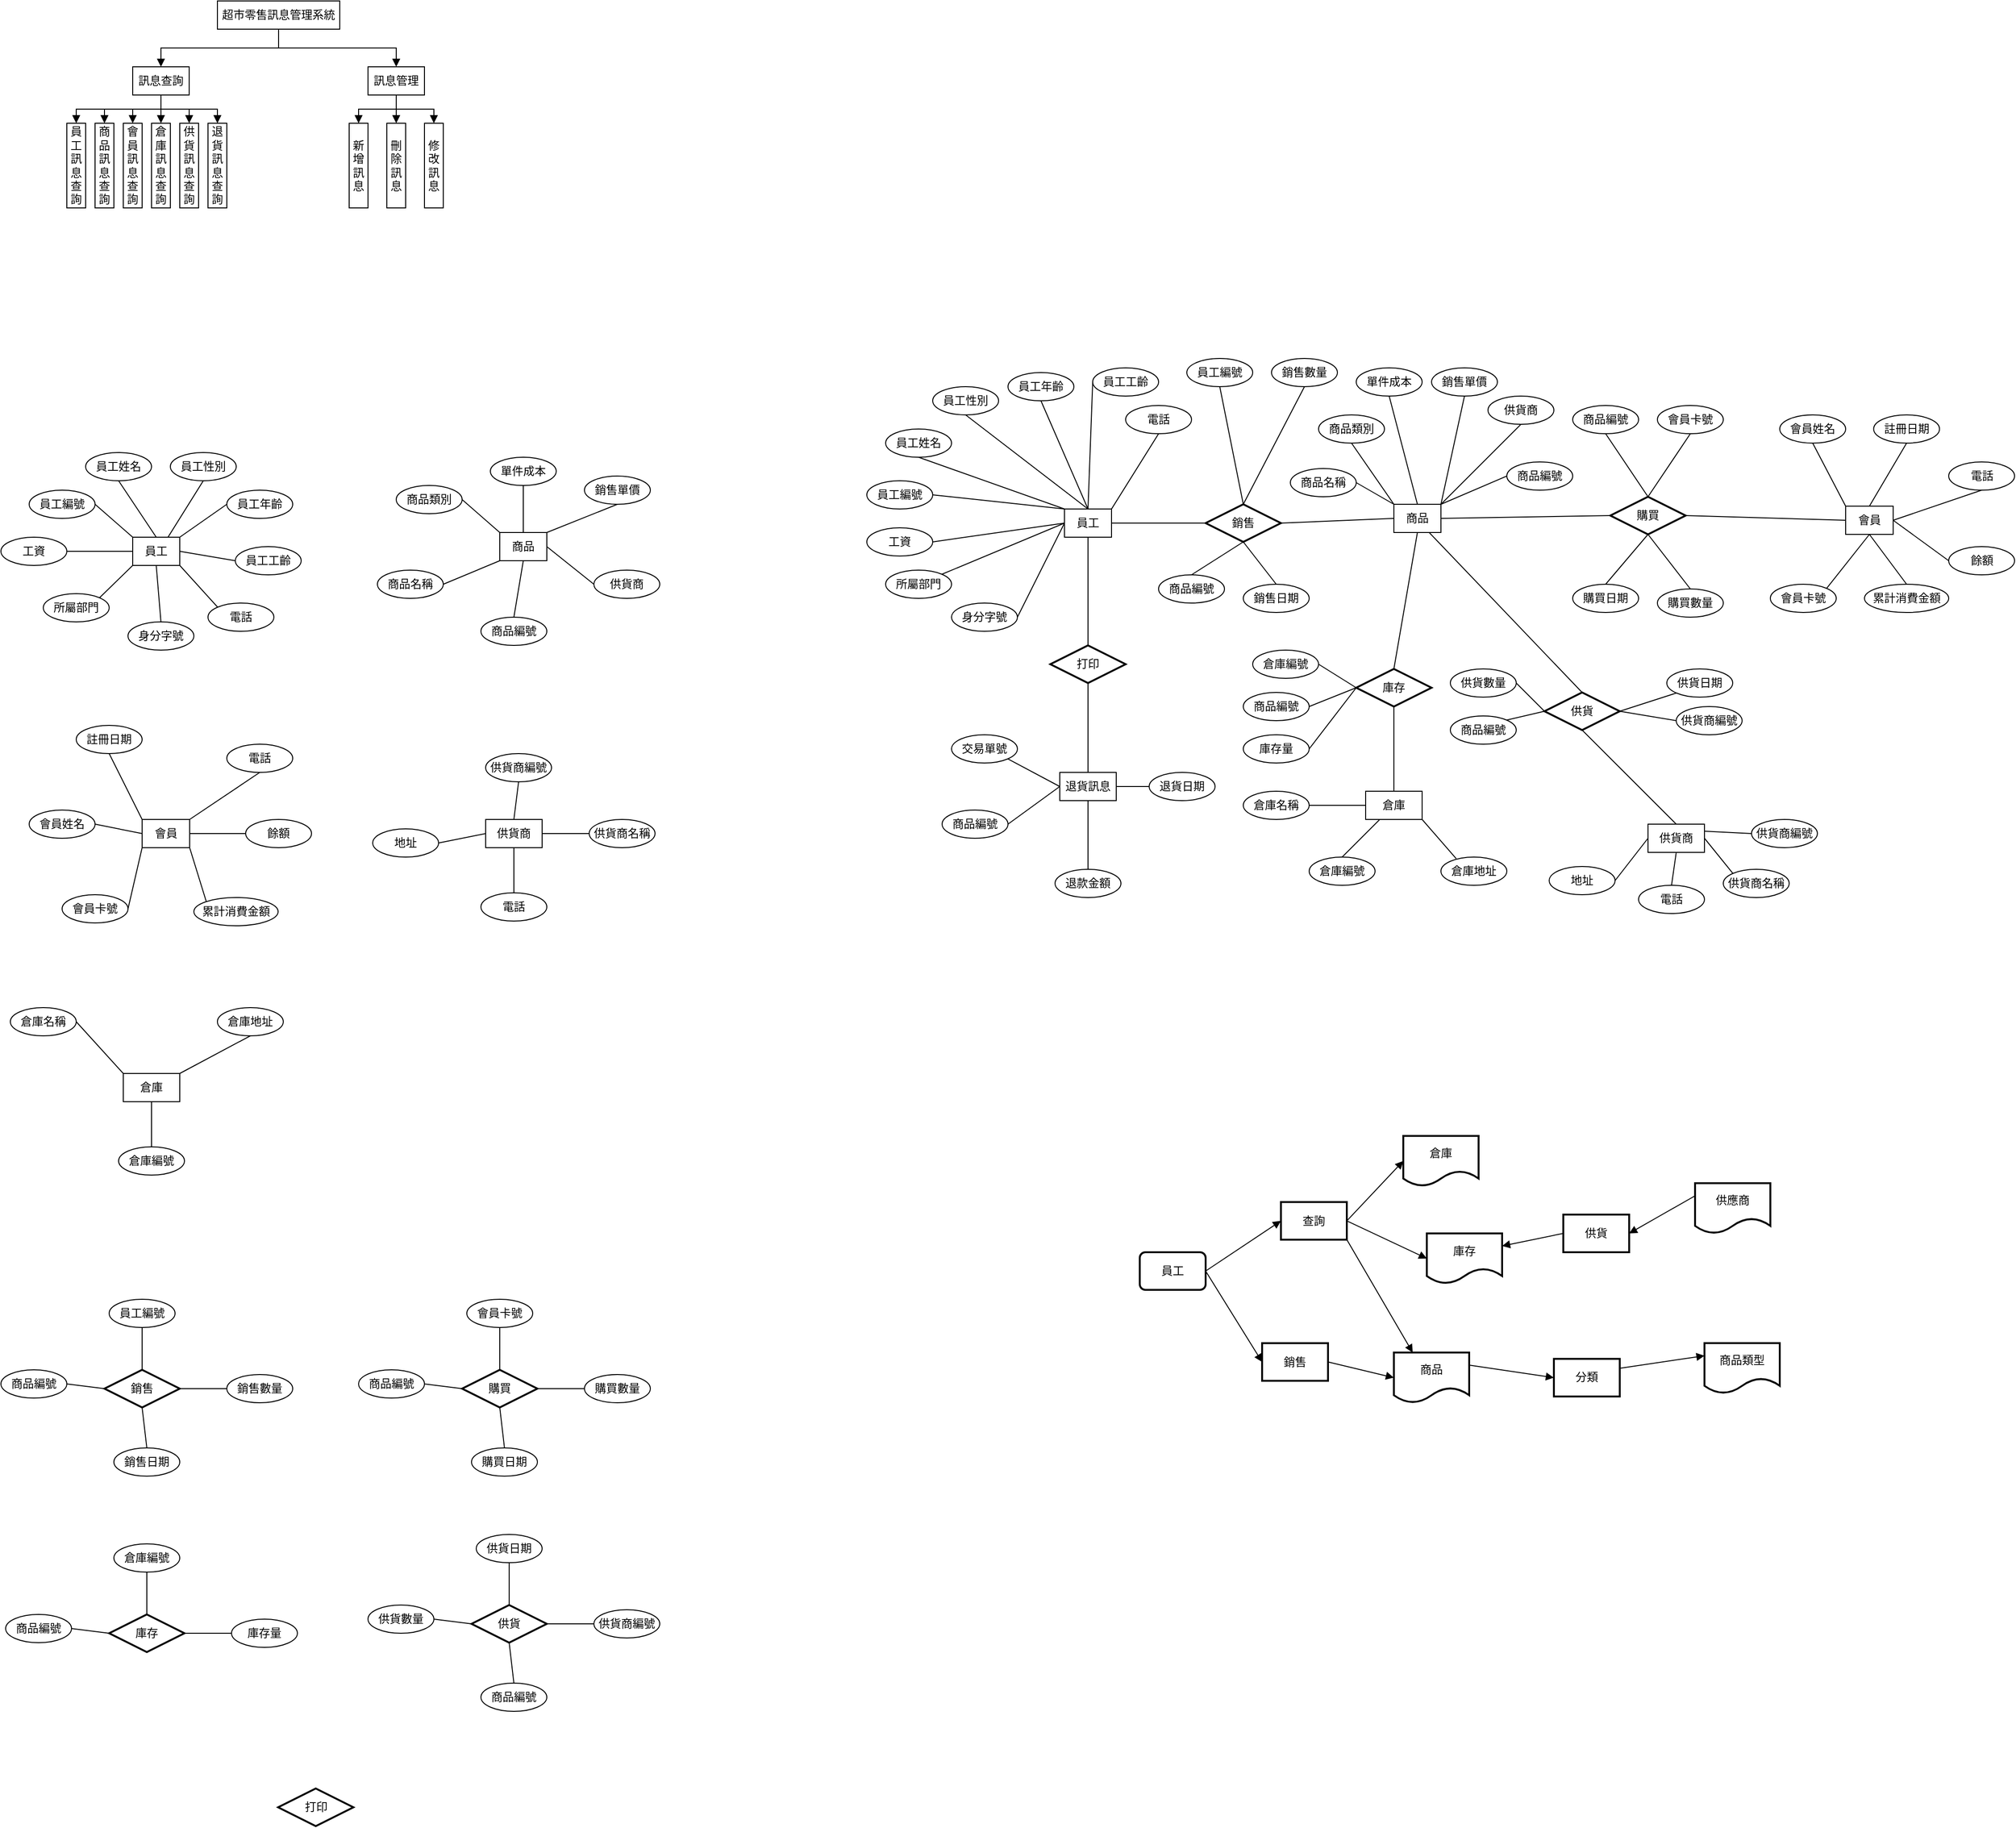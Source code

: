 <mxfile version="22.1.11" type="github">
  <diagram id="C5RBs43oDa-KdzZeNtuy" name="Page-1">
    <mxGraphModel dx="1149" dy="715" grid="1" gridSize="10" guides="1" tooltips="1" connect="1" arrows="1" fold="1" page="1" pageScale="1" pageWidth="2339" pageHeight="3300" math="0" shadow="0">
      <root>
        <mxCell id="WIyWlLk6GJQsqaUBKTNV-0" />
        <mxCell id="WIyWlLk6GJQsqaUBKTNV-1" parent="WIyWlLk6GJQsqaUBKTNV-0" />
        <mxCell id="ANaxV4xXnxvf2CdGt_C1-0" value="超市零售訊息管理系統" style="rounded=0;whiteSpace=wrap;html=1;" parent="WIyWlLk6GJQsqaUBKTNV-1" vertex="1">
          <mxGeometry x="360" y="200" width="130" height="30" as="geometry" />
        </mxCell>
        <mxCell id="ANaxV4xXnxvf2CdGt_C1-1" value="訊息查詢" style="rounded=0;whiteSpace=wrap;html=1;" parent="WIyWlLk6GJQsqaUBKTNV-1" vertex="1">
          <mxGeometry x="270" y="270" width="60" height="30" as="geometry" />
        </mxCell>
        <mxCell id="ANaxV4xXnxvf2CdGt_C1-2" value="訊息管理" style="rounded=0;whiteSpace=wrap;html=1;" parent="WIyWlLk6GJQsqaUBKTNV-1" vertex="1">
          <mxGeometry x="520" y="270" width="60" height="30" as="geometry" />
        </mxCell>
        <mxCell id="ANaxV4xXnxvf2CdGt_C1-4" value="" style="endArrow=block;endFill=1;html=1;edgeStyle=orthogonalEdgeStyle;align=left;verticalAlign=top;rounded=0;exitX=0.5;exitY=1;exitDx=0;exitDy=0;entryX=0.5;entryY=0;entryDx=0;entryDy=0;" parent="WIyWlLk6GJQsqaUBKTNV-1" source="ANaxV4xXnxvf2CdGt_C1-0" target="ANaxV4xXnxvf2CdGt_C1-2" edge="1">
          <mxGeometry x="-1" relative="1" as="geometry">
            <mxPoint x="340" y="310" as="sourcePoint" />
            <mxPoint x="500" y="310" as="targetPoint" />
          </mxGeometry>
        </mxCell>
        <mxCell id="ANaxV4xXnxvf2CdGt_C1-6" value="" style="endArrow=block;endFill=1;html=1;edgeStyle=orthogonalEdgeStyle;align=left;verticalAlign=top;rounded=0;exitX=0.5;exitY=1;exitDx=0;exitDy=0;entryX=0.5;entryY=0;entryDx=0;entryDy=0;" parent="WIyWlLk6GJQsqaUBKTNV-1" source="ANaxV4xXnxvf2CdGt_C1-0" target="ANaxV4xXnxvf2CdGt_C1-1" edge="1">
          <mxGeometry x="-1" relative="1" as="geometry">
            <mxPoint x="340" y="310" as="sourcePoint" />
            <mxPoint x="500" y="310" as="targetPoint" />
          </mxGeometry>
        </mxCell>
        <mxCell id="ANaxV4xXnxvf2CdGt_C1-8" value="員工訊息查詢" style="rounded=0;whiteSpace=wrap;html=1;" parent="WIyWlLk6GJQsqaUBKTNV-1" vertex="1">
          <mxGeometry x="200" y="330" width="20" height="90" as="geometry" />
        </mxCell>
        <mxCell id="ANaxV4xXnxvf2CdGt_C1-9" value="商品訊息查詢" style="rounded=0;whiteSpace=wrap;html=1;" parent="WIyWlLk6GJQsqaUBKTNV-1" vertex="1">
          <mxGeometry x="230" y="330" width="20" height="90" as="geometry" />
        </mxCell>
        <mxCell id="ANaxV4xXnxvf2CdGt_C1-10" value="會員訊息查詢" style="rounded=0;whiteSpace=wrap;html=1;" parent="WIyWlLk6GJQsqaUBKTNV-1" vertex="1">
          <mxGeometry x="260" y="330" width="20" height="90" as="geometry" />
        </mxCell>
        <mxCell id="ANaxV4xXnxvf2CdGt_C1-11" value="倉庫&lt;br&gt;訊息查詢" style="rounded=0;whiteSpace=wrap;html=1;" parent="WIyWlLk6GJQsqaUBKTNV-1" vertex="1">
          <mxGeometry x="290" y="330" width="20" height="90" as="geometry" />
        </mxCell>
        <mxCell id="ANaxV4xXnxvf2CdGt_C1-12" value="供貨&lt;br&gt;訊息查詢" style="rounded=0;whiteSpace=wrap;html=1;" parent="WIyWlLk6GJQsqaUBKTNV-1" vertex="1">
          <mxGeometry x="320" y="330" width="20" height="90" as="geometry" />
        </mxCell>
        <mxCell id="ANaxV4xXnxvf2CdGt_C1-13" value="退貨&lt;br&gt;訊息查詢" style="rounded=0;whiteSpace=wrap;html=1;" parent="WIyWlLk6GJQsqaUBKTNV-1" vertex="1">
          <mxGeometry x="350" y="330" width="20" height="90" as="geometry" />
        </mxCell>
        <mxCell id="ANaxV4xXnxvf2CdGt_C1-14" value="" style="endArrow=block;endFill=1;html=1;edgeStyle=orthogonalEdgeStyle;align=left;verticalAlign=top;rounded=0;exitX=0.5;exitY=1;exitDx=0;exitDy=0;entryX=0.5;entryY=0;entryDx=0;entryDy=0;" parent="WIyWlLk6GJQsqaUBKTNV-1" source="ANaxV4xXnxvf2CdGt_C1-1" target="ANaxV4xXnxvf2CdGt_C1-8" edge="1">
          <mxGeometry x="-1" relative="1" as="geometry">
            <mxPoint x="340" y="310" as="sourcePoint" />
            <mxPoint x="500" y="310" as="targetPoint" />
          </mxGeometry>
        </mxCell>
        <mxCell id="ANaxV4xXnxvf2CdGt_C1-16" value="" style="endArrow=block;endFill=1;html=1;edgeStyle=orthogonalEdgeStyle;align=left;verticalAlign=top;rounded=0;exitX=0.5;exitY=1;exitDx=0;exitDy=0;entryX=0.5;entryY=0;entryDx=0;entryDy=0;" parent="WIyWlLk6GJQsqaUBKTNV-1" source="ANaxV4xXnxvf2CdGt_C1-1" target="ANaxV4xXnxvf2CdGt_C1-9" edge="1">
          <mxGeometry x="-1" relative="1" as="geometry">
            <mxPoint x="340" y="310" as="sourcePoint" />
            <mxPoint x="500" y="310" as="targetPoint" />
          </mxGeometry>
        </mxCell>
        <mxCell id="ANaxV4xXnxvf2CdGt_C1-18" value="" style="endArrow=block;endFill=1;html=1;edgeStyle=orthogonalEdgeStyle;align=left;verticalAlign=top;rounded=0;exitX=0.5;exitY=1;exitDx=0;exitDy=0;entryX=0.5;entryY=0;entryDx=0;entryDy=0;" parent="WIyWlLk6GJQsqaUBKTNV-1" source="ANaxV4xXnxvf2CdGt_C1-1" target="ANaxV4xXnxvf2CdGt_C1-10" edge="1">
          <mxGeometry x="-1" relative="1" as="geometry">
            <mxPoint x="340" y="310" as="sourcePoint" />
            <mxPoint x="500" y="310" as="targetPoint" />
            <mxPoint as="offset" />
          </mxGeometry>
        </mxCell>
        <mxCell id="ANaxV4xXnxvf2CdGt_C1-20" value="" style="endArrow=block;endFill=1;html=1;edgeStyle=orthogonalEdgeStyle;align=left;verticalAlign=top;rounded=0;exitX=0.5;exitY=1;exitDx=0;exitDy=0;entryX=0.5;entryY=0;entryDx=0;entryDy=0;" parent="WIyWlLk6GJQsqaUBKTNV-1" source="ANaxV4xXnxvf2CdGt_C1-1" target="ANaxV4xXnxvf2CdGt_C1-11" edge="1">
          <mxGeometry x="-1" relative="1" as="geometry">
            <mxPoint x="350" y="280" as="sourcePoint" />
            <mxPoint x="510" y="280" as="targetPoint" />
          </mxGeometry>
        </mxCell>
        <mxCell id="ANaxV4xXnxvf2CdGt_C1-22" value="" style="endArrow=block;endFill=1;html=1;edgeStyle=orthogonalEdgeStyle;align=left;verticalAlign=top;rounded=0;exitX=0.5;exitY=1;exitDx=0;exitDy=0;entryX=0.5;entryY=0;entryDx=0;entryDy=0;" parent="WIyWlLk6GJQsqaUBKTNV-1" source="ANaxV4xXnxvf2CdGt_C1-1" target="ANaxV4xXnxvf2CdGt_C1-12" edge="1">
          <mxGeometry x="-1" relative="1" as="geometry">
            <mxPoint x="330" y="350" as="sourcePoint" />
            <mxPoint x="490" y="350" as="targetPoint" />
          </mxGeometry>
        </mxCell>
        <mxCell id="ANaxV4xXnxvf2CdGt_C1-24" value="" style="endArrow=block;endFill=1;html=1;edgeStyle=orthogonalEdgeStyle;align=left;verticalAlign=top;rounded=0;exitX=0.5;exitY=1;exitDx=0;exitDy=0;entryX=0.5;entryY=0;entryDx=0;entryDy=0;" parent="WIyWlLk6GJQsqaUBKTNV-1" source="ANaxV4xXnxvf2CdGt_C1-1" target="ANaxV4xXnxvf2CdGt_C1-13" edge="1">
          <mxGeometry x="-1" relative="1" as="geometry">
            <mxPoint x="330" y="350" as="sourcePoint" />
            <mxPoint x="490" y="350" as="targetPoint" />
          </mxGeometry>
        </mxCell>
        <mxCell id="ANaxV4xXnxvf2CdGt_C1-26" value="刪除&lt;br&gt;訊息" style="rounded=0;whiteSpace=wrap;html=1;" parent="WIyWlLk6GJQsqaUBKTNV-1" vertex="1">
          <mxGeometry x="540" y="330" width="20" height="90" as="geometry" />
        </mxCell>
        <mxCell id="ANaxV4xXnxvf2CdGt_C1-27" value="新增&lt;br&gt;訊息" style="rounded=0;whiteSpace=wrap;html=1;" parent="WIyWlLk6GJQsqaUBKTNV-1" vertex="1">
          <mxGeometry x="500" y="330" width="20" height="90" as="geometry" />
        </mxCell>
        <mxCell id="ANaxV4xXnxvf2CdGt_C1-28" value="修改訊息" style="rounded=0;whiteSpace=wrap;html=1;" parent="WIyWlLk6GJQsqaUBKTNV-1" vertex="1">
          <mxGeometry x="580" y="330" width="20" height="90" as="geometry" />
        </mxCell>
        <mxCell id="ANaxV4xXnxvf2CdGt_C1-29" value="" style="endArrow=block;endFill=1;html=1;edgeStyle=orthogonalEdgeStyle;align=left;verticalAlign=top;rounded=0;exitX=0.5;exitY=1;exitDx=0;exitDy=0;entryX=0.5;entryY=0;entryDx=0;entryDy=0;" parent="WIyWlLk6GJQsqaUBKTNV-1" source="ANaxV4xXnxvf2CdGt_C1-2" target="ANaxV4xXnxvf2CdGt_C1-27" edge="1">
          <mxGeometry x="-1" relative="1" as="geometry">
            <mxPoint x="330" y="350" as="sourcePoint" />
            <mxPoint x="490" y="350" as="targetPoint" />
          </mxGeometry>
        </mxCell>
        <mxCell id="ANaxV4xXnxvf2CdGt_C1-31" value="" style="endArrow=block;endFill=1;html=1;edgeStyle=orthogonalEdgeStyle;align=left;verticalAlign=top;rounded=0;exitX=0.5;exitY=1;exitDx=0;exitDy=0;entryX=0.5;entryY=0;entryDx=0;entryDy=0;" parent="WIyWlLk6GJQsqaUBKTNV-1" source="ANaxV4xXnxvf2CdGt_C1-2" target="ANaxV4xXnxvf2CdGt_C1-26" edge="1">
          <mxGeometry x="-1" relative="1" as="geometry">
            <mxPoint x="330" y="350" as="sourcePoint" />
            <mxPoint x="490" y="350" as="targetPoint" />
          </mxGeometry>
        </mxCell>
        <mxCell id="ANaxV4xXnxvf2CdGt_C1-33" value="" style="endArrow=block;endFill=1;html=1;edgeStyle=orthogonalEdgeStyle;align=left;verticalAlign=top;rounded=0;exitX=0.5;exitY=1;exitDx=0;exitDy=0;entryX=0.5;entryY=0;entryDx=0;entryDy=0;" parent="WIyWlLk6GJQsqaUBKTNV-1" source="ANaxV4xXnxvf2CdGt_C1-2" target="ANaxV4xXnxvf2CdGt_C1-28" edge="1">
          <mxGeometry x="-1" relative="1" as="geometry">
            <mxPoint x="330" y="350" as="sourcePoint" />
            <mxPoint x="490" y="350" as="targetPoint" />
          </mxGeometry>
        </mxCell>
        <mxCell id="ANaxV4xXnxvf2CdGt_C1-35" value="員工" style="html=1;whiteSpace=wrap;" parent="WIyWlLk6GJQsqaUBKTNV-1" vertex="1">
          <mxGeometry x="270" y="770" width="50" height="30" as="geometry" />
        </mxCell>
        <mxCell id="ANaxV4xXnxvf2CdGt_C1-36" value="員工編號" style="ellipse;whiteSpace=wrap;html=1;" parent="WIyWlLk6GJQsqaUBKTNV-1" vertex="1">
          <mxGeometry x="160" y="720" width="70" height="30" as="geometry" />
        </mxCell>
        <mxCell id="ANaxV4xXnxvf2CdGt_C1-37" value="員工姓名" style="ellipse;whiteSpace=wrap;html=1;" parent="WIyWlLk6GJQsqaUBKTNV-1" vertex="1">
          <mxGeometry x="220" y="680" width="70" height="30" as="geometry" />
        </mxCell>
        <mxCell id="ANaxV4xXnxvf2CdGt_C1-38" value="員工性別" style="ellipse;whiteSpace=wrap;html=1;" parent="WIyWlLk6GJQsqaUBKTNV-1" vertex="1">
          <mxGeometry x="310" y="680" width="70" height="30" as="geometry" />
        </mxCell>
        <mxCell id="ANaxV4xXnxvf2CdGt_C1-39" value="員工年齡" style="ellipse;whiteSpace=wrap;html=1;" parent="WIyWlLk6GJQsqaUBKTNV-1" vertex="1">
          <mxGeometry x="370" y="720" width="70" height="30" as="geometry" />
        </mxCell>
        <mxCell id="ANaxV4xXnxvf2CdGt_C1-40" value="員工工齡" style="ellipse;whiteSpace=wrap;html=1;" parent="WIyWlLk6GJQsqaUBKTNV-1" vertex="1">
          <mxGeometry x="379" y="780" width="70" height="30" as="geometry" />
        </mxCell>
        <mxCell id="ANaxV4xXnxvf2CdGt_C1-41" value="電話" style="ellipse;whiteSpace=wrap;html=1;" parent="WIyWlLk6GJQsqaUBKTNV-1" vertex="1">
          <mxGeometry x="350" y="840" width="70" height="30" as="geometry" />
        </mxCell>
        <mxCell id="ANaxV4xXnxvf2CdGt_C1-42" value="身分字號" style="ellipse;whiteSpace=wrap;html=1;" parent="WIyWlLk6GJQsqaUBKTNV-1" vertex="1">
          <mxGeometry x="265" y="860" width="70" height="30" as="geometry" />
        </mxCell>
        <mxCell id="ANaxV4xXnxvf2CdGt_C1-43" value="所屬部門" style="ellipse;whiteSpace=wrap;html=1;" parent="WIyWlLk6GJQsqaUBKTNV-1" vertex="1">
          <mxGeometry x="175" y="830" width="70" height="30" as="geometry" />
        </mxCell>
        <mxCell id="ANaxV4xXnxvf2CdGt_C1-44" value="工資" style="ellipse;whiteSpace=wrap;html=1;" parent="WIyWlLk6GJQsqaUBKTNV-1" vertex="1">
          <mxGeometry x="130" y="770" width="70" height="30" as="geometry" />
        </mxCell>
        <mxCell id="ANaxV4xXnxvf2CdGt_C1-45" value="" style="endArrow=none;html=1;rounded=0;exitX=0.5;exitY=0;exitDx=0;exitDy=0;entryX=0.5;entryY=1;entryDx=0;entryDy=0;" parent="WIyWlLk6GJQsqaUBKTNV-1" source="ANaxV4xXnxvf2CdGt_C1-35" target="ANaxV4xXnxvf2CdGt_C1-37" edge="1">
          <mxGeometry relative="1" as="geometry">
            <mxPoint x="210" y="720" as="sourcePoint" />
            <mxPoint x="370" y="720" as="targetPoint" />
          </mxGeometry>
        </mxCell>
        <mxCell id="ANaxV4xXnxvf2CdGt_C1-48" value="" style="endArrow=none;html=1;rounded=0;exitX=0.75;exitY=0;exitDx=0;exitDy=0;entryX=0.5;entryY=1;entryDx=0;entryDy=0;" parent="WIyWlLk6GJQsqaUBKTNV-1" source="ANaxV4xXnxvf2CdGt_C1-35" target="ANaxV4xXnxvf2CdGt_C1-38" edge="1">
          <mxGeometry relative="1" as="geometry">
            <mxPoint x="210" y="720" as="sourcePoint" />
            <mxPoint x="370" y="720" as="targetPoint" />
          </mxGeometry>
        </mxCell>
        <mxCell id="ANaxV4xXnxvf2CdGt_C1-51" value="" style="endArrow=none;html=1;rounded=0;exitX=1;exitY=0;exitDx=0;exitDy=0;entryX=0;entryY=0.5;entryDx=0;entryDy=0;" parent="WIyWlLk6GJQsqaUBKTNV-1" source="ANaxV4xXnxvf2CdGt_C1-35" target="ANaxV4xXnxvf2CdGt_C1-39" edge="1">
          <mxGeometry relative="1" as="geometry">
            <mxPoint x="210" y="720" as="sourcePoint" />
            <mxPoint x="340" y="750" as="targetPoint" />
          </mxGeometry>
        </mxCell>
        <mxCell id="ANaxV4xXnxvf2CdGt_C1-54" value="" style="endArrow=none;html=1;rounded=0;exitX=1;exitY=0.5;exitDx=0;exitDy=0;entryX=0;entryY=0.5;entryDx=0;entryDy=0;" parent="WIyWlLk6GJQsqaUBKTNV-1" source="ANaxV4xXnxvf2CdGt_C1-35" target="ANaxV4xXnxvf2CdGt_C1-40" edge="1">
          <mxGeometry relative="1" as="geometry">
            <mxPoint x="210" y="720" as="sourcePoint" />
            <mxPoint x="370" y="720" as="targetPoint" />
          </mxGeometry>
        </mxCell>
        <mxCell id="ANaxV4xXnxvf2CdGt_C1-57" value="" style="endArrow=none;html=1;rounded=0;exitX=1;exitY=1;exitDx=0;exitDy=0;entryX=0;entryY=0;entryDx=0;entryDy=0;" parent="WIyWlLk6GJQsqaUBKTNV-1" source="ANaxV4xXnxvf2CdGt_C1-35" target="ANaxV4xXnxvf2CdGt_C1-41" edge="1">
          <mxGeometry relative="1" as="geometry">
            <mxPoint x="210" y="720" as="sourcePoint" />
            <mxPoint x="370" y="720" as="targetPoint" />
          </mxGeometry>
        </mxCell>
        <mxCell id="ANaxV4xXnxvf2CdGt_C1-60" value="" style="endArrow=none;html=1;rounded=0;exitX=0.5;exitY=1;exitDx=0;exitDy=0;entryX=0.5;entryY=0;entryDx=0;entryDy=0;" parent="WIyWlLk6GJQsqaUBKTNV-1" source="ANaxV4xXnxvf2CdGt_C1-35" target="ANaxV4xXnxvf2CdGt_C1-42" edge="1">
          <mxGeometry relative="1" as="geometry">
            <mxPoint x="210" y="720" as="sourcePoint" />
            <mxPoint x="370" y="720" as="targetPoint" />
          </mxGeometry>
        </mxCell>
        <mxCell id="ANaxV4xXnxvf2CdGt_C1-63" value="" style="endArrow=none;html=1;rounded=0;exitX=0;exitY=1;exitDx=0;exitDy=0;entryX=1;entryY=0;entryDx=0;entryDy=0;" parent="WIyWlLk6GJQsqaUBKTNV-1" source="ANaxV4xXnxvf2CdGt_C1-35" target="ANaxV4xXnxvf2CdGt_C1-43" edge="1">
          <mxGeometry relative="1" as="geometry">
            <mxPoint x="305" y="810" as="sourcePoint" />
            <mxPoint x="310" y="870" as="targetPoint" />
          </mxGeometry>
        </mxCell>
        <mxCell id="ANaxV4xXnxvf2CdGt_C1-64" value="" style="endArrow=none;html=1;rounded=0;exitX=0;exitY=0.5;exitDx=0;exitDy=0;entryX=1;entryY=0.5;entryDx=0;entryDy=0;" parent="WIyWlLk6GJQsqaUBKTNV-1" source="ANaxV4xXnxvf2CdGt_C1-35" target="ANaxV4xXnxvf2CdGt_C1-44" edge="1">
          <mxGeometry relative="1" as="geometry">
            <mxPoint x="280" y="810" as="sourcePoint" />
            <mxPoint x="245" y="844" as="targetPoint" />
          </mxGeometry>
        </mxCell>
        <mxCell id="ANaxV4xXnxvf2CdGt_C1-65" value="" style="endArrow=none;html=1;rounded=0;exitX=0;exitY=0;exitDx=0;exitDy=0;entryX=1;entryY=0.5;entryDx=0;entryDy=0;" parent="WIyWlLk6GJQsqaUBKTNV-1" source="ANaxV4xXnxvf2CdGt_C1-35" target="ANaxV4xXnxvf2CdGt_C1-36" edge="1">
          <mxGeometry relative="1" as="geometry">
            <mxPoint x="280" y="795" as="sourcePoint" />
            <mxPoint x="210" y="795" as="targetPoint" />
          </mxGeometry>
        </mxCell>
        <mxCell id="ANaxV4xXnxvf2CdGt_C1-66" value="商品" style="html=1;whiteSpace=wrap;" parent="WIyWlLk6GJQsqaUBKTNV-1" vertex="1">
          <mxGeometry x="660" y="765" width="50" height="30" as="geometry" />
        </mxCell>
        <mxCell id="ANaxV4xXnxvf2CdGt_C1-67" value="商品類別" style="ellipse;whiteSpace=wrap;html=1;" parent="WIyWlLk6GJQsqaUBKTNV-1" vertex="1">
          <mxGeometry x="550" y="715" width="70" height="30" as="geometry" />
        </mxCell>
        <mxCell id="ANaxV4xXnxvf2CdGt_C1-68" value="單件成本" style="ellipse;whiteSpace=wrap;html=1;" parent="WIyWlLk6GJQsqaUBKTNV-1" vertex="1">
          <mxGeometry x="650" y="685" width="70" height="30" as="geometry" />
        </mxCell>
        <mxCell id="ANaxV4xXnxvf2CdGt_C1-69" value="銷售單價" style="ellipse;whiteSpace=wrap;html=1;" parent="WIyWlLk6GJQsqaUBKTNV-1" vertex="1">
          <mxGeometry x="750" y="705" width="70" height="30" as="geometry" />
        </mxCell>
        <mxCell id="ANaxV4xXnxvf2CdGt_C1-70" value="供貨商" style="ellipse;whiteSpace=wrap;html=1;" parent="WIyWlLk6GJQsqaUBKTNV-1" vertex="1">
          <mxGeometry x="760" y="805" width="70" height="30" as="geometry" />
        </mxCell>
        <mxCell id="ANaxV4xXnxvf2CdGt_C1-74" value="商品編號" style="ellipse;whiteSpace=wrap;html=1;" parent="WIyWlLk6GJQsqaUBKTNV-1" vertex="1">
          <mxGeometry x="640" y="855" width="70" height="30" as="geometry" />
        </mxCell>
        <mxCell id="ANaxV4xXnxvf2CdGt_C1-75" value="商品名稱" style="ellipse;whiteSpace=wrap;html=1;" parent="WIyWlLk6GJQsqaUBKTNV-1" vertex="1">
          <mxGeometry x="530" y="805" width="70" height="30" as="geometry" />
        </mxCell>
        <mxCell id="ANaxV4xXnxvf2CdGt_C1-76" value="" style="endArrow=none;html=1;rounded=0;exitX=0.5;exitY=0;exitDx=0;exitDy=0;entryX=0.5;entryY=1;entryDx=0;entryDy=0;" parent="WIyWlLk6GJQsqaUBKTNV-1" source="ANaxV4xXnxvf2CdGt_C1-66" target="ANaxV4xXnxvf2CdGt_C1-68" edge="1">
          <mxGeometry relative="1" as="geometry">
            <mxPoint x="600" y="715" as="sourcePoint" />
            <mxPoint x="760" y="715" as="targetPoint" />
          </mxGeometry>
        </mxCell>
        <mxCell id="ANaxV4xXnxvf2CdGt_C1-77" value="" style="endArrow=none;html=1;rounded=0;exitX=1;exitY=0;exitDx=0;exitDy=0;entryX=0.5;entryY=1;entryDx=0;entryDy=0;" parent="WIyWlLk6GJQsqaUBKTNV-1" source="ANaxV4xXnxvf2CdGt_C1-66" target="ANaxV4xXnxvf2CdGt_C1-69" edge="1">
          <mxGeometry relative="1" as="geometry">
            <mxPoint x="600" y="715" as="sourcePoint" />
            <mxPoint x="760" y="715" as="targetPoint" />
          </mxGeometry>
        </mxCell>
        <mxCell id="ANaxV4xXnxvf2CdGt_C1-78" value="" style="endArrow=none;html=1;rounded=0;exitX=1;exitY=0.5;exitDx=0;exitDy=0;entryX=0;entryY=0.5;entryDx=0;entryDy=0;" parent="WIyWlLk6GJQsqaUBKTNV-1" source="ANaxV4xXnxvf2CdGt_C1-66" target="ANaxV4xXnxvf2CdGt_C1-70" edge="1">
          <mxGeometry relative="1" as="geometry">
            <mxPoint x="600" y="715" as="sourcePoint" />
            <mxPoint x="730" y="745" as="targetPoint" />
          </mxGeometry>
        </mxCell>
        <mxCell id="ANaxV4xXnxvf2CdGt_C1-82" value="" style="endArrow=none;html=1;rounded=0;exitX=0.5;exitY=1;exitDx=0;exitDy=0;entryX=0.5;entryY=0;entryDx=0;entryDy=0;" parent="WIyWlLk6GJQsqaUBKTNV-1" source="ANaxV4xXnxvf2CdGt_C1-66" target="ANaxV4xXnxvf2CdGt_C1-74" edge="1">
          <mxGeometry relative="1" as="geometry">
            <mxPoint x="695" y="805" as="sourcePoint" />
            <mxPoint x="700" y="865" as="targetPoint" />
          </mxGeometry>
        </mxCell>
        <mxCell id="ANaxV4xXnxvf2CdGt_C1-83" value="" style="endArrow=none;html=1;rounded=0;exitX=0;exitY=1;exitDx=0;exitDy=0;entryX=1;entryY=0.5;entryDx=0;entryDy=0;" parent="WIyWlLk6GJQsqaUBKTNV-1" source="ANaxV4xXnxvf2CdGt_C1-66" target="ANaxV4xXnxvf2CdGt_C1-75" edge="1">
          <mxGeometry relative="1" as="geometry">
            <mxPoint x="670" y="805" as="sourcePoint" />
            <mxPoint x="635" y="839" as="targetPoint" />
          </mxGeometry>
        </mxCell>
        <mxCell id="ANaxV4xXnxvf2CdGt_C1-84" value="" style="endArrow=none;html=1;rounded=0;exitX=0;exitY=0;exitDx=0;exitDy=0;entryX=1;entryY=0.5;entryDx=0;entryDy=0;" parent="WIyWlLk6GJQsqaUBKTNV-1" source="ANaxV4xXnxvf2CdGt_C1-66" target="ANaxV4xXnxvf2CdGt_C1-67" edge="1">
          <mxGeometry relative="1" as="geometry">
            <mxPoint x="670" y="790" as="sourcePoint" />
            <mxPoint x="600" y="790" as="targetPoint" />
          </mxGeometry>
        </mxCell>
        <mxCell id="ANaxV4xXnxvf2CdGt_C1-3" value="退貨訊息" style="html=1;whiteSpace=wrap;" vertex="1" parent="WIyWlLk6GJQsqaUBKTNV-1">
          <mxGeometry x="1255" y="1020" width="60" height="30" as="geometry" />
        </mxCell>
        <mxCell id="ANaxV4xXnxvf2CdGt_C1-5" value="交易單號" style="ellipse;whiteSpace=wrap;html=1;" vertex="1" parent="WIyWlLk6GJQsqaUBKTNV-1">
          <mxGeometry x="1140" y="980" width="70" height="30" as="geometry" />
        </mxCell>
        <mxCell id="ANaxV4xXnxvf2CdGt_C1-17" value="退貨日期" style="ellipse;whiteSpace=wrap;html=1;" vertex="1" parent="WIyWlLk6GJQsqaUBKTNV-1">
          <mxGeometry x="1350" y="1020" width="70" height="30" as="geometry" />
        </mxCell>
        <mxCell id="ANaxV4xXnxvf2CdGt_C1-19" value="退款金額" style="ellipse;whiteSpace=wrap;html=1;" vertex="1" parent="WIyWlLk6GJQsqaUBKTNV-1">
          <mxGeometry x="1250" y="1123" width="70" height="30" as="geometry" />
        </mxCell>
        <mxCell id="ANaxV4xXnxvf2CdGt_C1-21" value="商品編號" style="ellipse;whiteSpace=wrap;html=1;" vertex="1" parent="WIyWlLk6GJQsqaUBKTNV-1">
          <mxGeometry x="1130" y="1060" width="70" height="30" as="geometry" />
        </mxCell>
        <mxCell id="ANaxV4xXnxvf2CdGt_C1-30" value="" style="endArrow=none;html=1;rounded=0;exitX=1;exitY=0.5;exitDx=0;exitDy=0;entryX=0;entryY=0.5;entryDx=0;entryDy=0;" edge="1" parent="WIyWlLk6GJQsqaUBKTNV-1" source="ANaxV4xXnxvf2CdGt_C1-3" target="ANaxV4xXnxvf2CdGt_C1-17">
          <mxGeometry relative="1" as="geometry">
            <mxPoint x="1200" y="995" as="sourcePoint" />
            <mxPoint x="1330" y="1025" as="targetPoint" />
          </mxGeometry>
        </mxCell>
        <mxCell id="ANaxV4xXnxvf2CdGt_C1-32" value="" style="endArrow=none;html=1;rounded=0;exitX=0.5;exitY=1;exitDx=0;exitDy=0;entryX=0.5;entryY=0;entryDx=0;entryDy=0;" edge="1" parent="WIyWlLk6GJQsqaUBKTNV-1" source="ANaxV4xXnxvf2CdGt_C1-3" target="ANaxV4xXnxvf2CdGt_C1-19">
          <mxGeometry relative="1" as="geometry">
            <mxPoint x="1295" y="1085" as="sourcePoint" />
            <mxPoint x="1300" y="1145" as="targetPoint" />
          </mxGeometry>
        </mxCell>
        <mxCell id="ANaxV4xXnxvf2CdGt_C1-34" value="" style="endArrow=none;html=1;rounded=0;exitX=0;exitY=0.5;exitDx=0;exitDy=0;entryX=1;entryY=0.5;entryDx=0;entryDy=0;" edge="1" parent="WIyWlLk6GJQsqaUBKTNV-1" source="ANaxV4xXnxvf2CdGt_C1-3" target="ANaxV4xXnxvf2CdGt_C1-21">
          <mxGeometry relative="1" as="geometry">
            <mxPoint x="1270" y="1085" as="sourcePoint" />
            <mxPoint x="1235" y="1119" as="targetPoint" />
          </mxGeometry>
        </mxCell>
        <mxCell id="ANaxV4xXnxvf2CdGt_C1-46" value="" style="endArrow=none;html=1;rounded=0;exitX=0;exitY=0.5;exitDx=0;exitDy=0;entryX=1;entryY=1;entryDx=0;entryDy=0;" edge="1" parent="WIyWlLk6GJQsqaUBKTNV-1" source="ANaxV4xXnxvf2CdGt_C1-3" target="ANaxV4xXnxvf2CdGt_C1-5">
          <mxGeometry relative="1" as="geometry">
            <mxPoint x="1270" y="1070" as="sourcePoint" />
            <mxPoint x="1200" y="1070" as="targetPoint" />
          </mxGeometry>
        </mxCell>
        <mxCell id="ANaxV4xXnxvf2CdGt_C1-47" value="會員" style="html=1;whiteSpace=wrap;" vertex="1" parent="WIyWlLk6GJQsqaUBKTNV-1">
          <mxGeometry x="280" y="1070" width="50.5" height="30" as="geometry" />
        </mxCell>
        <mxCell id="ANaxV4xXnxvf2CdGt_C1-49" value="會員卡號" style="ellipse;whiteSpace=wrap;html=1;" vertex="1" parent="WIyWlLk6GJQsqaUBKTNV-1">
          <mxGeometry x="195" y="1150" width="70" height="30" as="geometry" />
        </mxCell>
        <mxCell id="ANaxV4xXnxvf2CdGt_C1-50" value="會員姓名" style="ellipse;whiteSpace=wrap;html=1;" vertex="1" parent="WIyWlLk6GJQsqaUBKTNV-1">
          <mxGeometry x="160" y="1060" width="70" height="30" as="geometry" />
        </mxCell>
        <mxCell id="ANaxV4xXnxvf2CdGt_C1-52" value="註冊日期" style="ellipse;whiteSpace=wrap;html=1;" vertex="1" parent="WIyWlLk6GJQsqaUBKTNV-1">
          <mxGeometry x="210" y="970" width="70" height="30" as="geometry" />
        </mxCell>
        <mxCell id="ANaxV4xXnxvf2CdGt_C1-53" value="電話" style="ellipse;whiteSpace=wrap;html=1;" vertex="1" parent="WIyWlLk6GJQsqaUBKTNV-1">
          <mxGeometry x="370" y="990" width="70" height="30" as="geometry" />
        </mxCell>
        <mxCell id="ANaxV4xXnxvf2CdGt_C1-55" value="餘額" style="ellipse;whiteSpace=wrap;html=1;" vertex="1" parent="WIyWlLk6GJQsqaUBKTNV-1">
          <mxGeometry x="390" y="1070" width="70" height="30" as="geometry" />
        </mxCell>
        <mxCell id="ANaxV4xXnxvf2CdGt_C1-56" value="累計消費金額" style="ellipse;whiteSpace=wrap;html=1;" vertex="1" parent="WIyWlLk6GJQsqaUBKTNV-1">
          <mxGeometry x="335" y="1153" width="89.5" height="30" as="geometry" />
        </mxCell>
        <mxCell id="ANaxV4xXnxvf2CdGt_C1-62" value="" style="endArrow=none;html=1;rounded=0;exitX=0;exitY=0.5;exitDx=0;exitDy=0;entryX=1;entryY=0.5;entryDx=0;entryDy=0;" edge="1" parent="WIyWlLk6GJQsqaUBKTNV-1" source="ANaxV4xXnxvf2CdGt_C1-47" target="ANaxV4xXnxvf2CdGt_C1-50">
          <mxGeometry relative="1" as="geometry">
            <mxPoint x="220.5" y="1020" as="sourcePoint" />
            <mxPoint x="380.5" y="1020" as="targetPoint" />
          </mxGeometry>
        </mxCell>
        <mxCell id="ANaxV4xXnxvf2CdGt_C1-71" value="" style="endArrow=none;html=1;rounded=0;exitX=0;exitY=0;exitDx=0;exitDy=0;entryX=0.5;entryY=1;entryDx=0;entryDy=0;" edge="1" parent="WIyWlLk6GJQsqaUBKTNV-1" source="ANaxV4xXnxvf2CdGt_C1-47" target="ANaxV4xXnxvf2CdGt_C1-52">
          <mxGeometry relative="1" as="geometry">
            <mxPoint x="220.5" y="1020" as="sourcePoint" />
            <mxPoint x="380.5" y="1020" as="targetPoint" />
          </mxGeometry>
        </mxCell>
        <mxCell id="ANaxV4xXnxvf2CdGt_C1-72" value="" style="endArrow=none;html=1;rounded=0;exitX=1;exitY=0;exitDx=0;exitDy=0;entryX=0.5;entryY=1;entryDx=0;entryDy=0;" edge="1" parent="WIyWlLk6GJQsqaUBKTNV-1" source="ANaxV4xXnxvf2CdGt_C1-47" target="ANaxV4xXnxvf2CdGt_C1-53">
          <mxGeometry relative="1" as="geometry">
            <mxPoint x="220.5" y="1020" as="sourcePoint" />
            <mxPoint x="350.5" y="1050" as="targetPoint" />
          </mxGeometry>
        </mxCell>
        <mxCell id="ANaxV4xXnxvf2CdGt_C1-73" value="" style="endArrow=none;html=1;rounded=0;exitX=1;exitY=0.5;exitDx=0;exitDy=0;entryX=0;entryY=0.5;entryDx=0;entryDy=0;" edge="1" parent="WIyWlLk6GJQsqaUBKTNV-1" source="ANaxV4xXnxvf2CdGt_C1-47" target="ANaxV4xXnxvf2CdGt_C1-55">
          <mxGeometry relative="1" as="geometry">
            <mxPoint x="220.5" y="1020" as="sourcePoint" />
            <mxPoint x="380.5" y="1020" as="targetPoint" />
          </mxGeometry>
        </mxCell>
        <mxCell id="ANaxV4xXnxvf2CdGt_C1-79" value="" style="endArrow=none;html=1;rounded=0;exitX=1;exitY=1;exitDx=0;exitDy=0;entryX=0;entryY=0;entryDx=0;entryDy=0;" edge="1" parent="WIyWlLk6GJQsqaUBKTNV-1" source="ANaxV4xXnxvf2CdGt_C1-47" target="ANaxV4xXnxvf2CdGt_C1-56">
          <mxGeometry relative="1" as="geometry">
            <mxPoint x="220.5" y="1020" as="sourcePoint" />
            <mxPoint x="380.5" y="1020" as="targetPoint" />
          </mxGeometry>
        </mxCell>
        <mxCell id="ANaxV4xXnxvf2CdGt_C1-86" value="" style="endArrow=none;html=1;rounded=0;exitX=0;exitY=1;exitDx=0;exitDy=0;entryX=1;entryY=0.5;entryDx=0;entryDy=0;" edge="1" parent="WIyWlLk6GJQsqaUBKTNV-1" source="ANaxV4xXnxvf2CdGt_C1-47" target="ANaxV4xXnxvf2CdGt_C1-49">
          <mxGeometry relative="1" as="geometry">
            <mxPoint x="290.5" y="1095" as="sourcePoint" />
            <mxPoint x="220.5" y="1095" as="targetPoint" />
          </mxGeometry>
        </mxCell>
        <mxCell id="ANaxV4xXnxvf2CdGt_C1-87" value="倉庫" style="html=1;whiteSpace=wrap;" vertex="1" parent="WIyWlLk6GJQsqaUBKTNV-1">
          <mxGeometry x="260" y="1340" width="60" height="30" as="geometry" />
        </mxCell>
        <mxCell id="ANaxV4xXnxvf2CdGt_C1-88" value="倉庫地址" style="ellipse;whiteSpace=wrap;html=1;" vertex="1" parent="WIyWlLk6GJQsqaUBKTNV-1">
          <mxGeometry x="360" y="1270" width="70" height="30" as="geometry" />
        </mxCell>
        <mxCell id="ANaxV4xXnxvf2CdGt_C1-90" value="倉庫編號" style="ellipse;whiteSpace=wrap;html=1;" vertex="1" parent="WIyWlLk6GJQsqaUBKTNV-1">
          <mxGeometry x="255" y="1418" width="70" height="30" as="geometry" />
        </mxCell>
        <mxCell id="ANaxV4xXnxvf2CdGt_C1-91" value="倉庫名稱" style="ellipse;whiteSpace=wrap;html=1;" vertex="1" parent="WIyWlLk6GJQsqaUBKTNV-1">
          <mxGeometry x="140" y="1270" width="70" height="30" as="geometry" />
        </mxCell>
        <mxCell id="ANaxV4xXnxvf2CdGt_C1-93" value="" style="endArrow=none;html=1;rounded=0;exitX=0.5;exitY=1;exitDx=0;exitDy=0;entryX=0.5;entryY=0;entryDx=0;entryDy=0;" edge="1" parent="WIyWlLk6GJQsqaUBKTNV-1" source="ANaxV4xXnxvf2CdGt_C1-87" target="ANaxV4xXnxvf2CdGt_C1-90">
          <mxGeometry relative="1" as="geometry">
            <mxPoint x="305" y="1380" as="sourcePoint" />
            <mxPoint x="310" y="1440" as="targetPoint" />
          </mxGeometry>
        </mxCell>
        <mxCell id="ANaxV4xXnxvf2CdGt_C1-94" value="" style="endArrow=none;html=1;rounded=0;exitX=0;exitY=0;exitDx=0;exitDy=0;entryX=1;entryY=0.5;entryDx=0;entryDy=0;" edge="1" parent="WIyWlLk6GJQsqaUBKTNV-1" source="ANaxV4xXnxvf2CdGt_C1-87" target="ANaxV4xXnxvf2CdGt_C1-91">
          <mxGeometry relative="1" as="geometry">
            <mxPoint x="280" y="1380" as="sourcePoint" />
            <mxPoint x="245" y="1414" as="targetPoint" />
          </mxGeometry>
        </mxCell>
        <mxCell id="ANaxV4xXnxvf2CdGt_C1-95" value="" style="endArrow=none;html=1;rounded=0;exitX=1;exitY=0;exitDx=0;exitDy=0;entryX=0.5;entryY=1;entryDx=0;entryDy=0;" edge="1" parent="WIyWlLk6GJQsqaUBKTNV-1" source="ANaxV4xXnxvf2CdGt_C1-87" target="ANaxV4xXnxvf2CdGt_C1-88">
          <mxGeometry relative="1" as="geometry">
            <mxPoint x="280" y="1365" as="sourcePoint" />
            <mxPoint x="210" y="1365" as="targetPoint" />
          </mxGeometry>
        </mxCell>
        <mxCell id="ANaxV4xXnxvf2CdGt_C1-96" value="供貨商" style="html=1;whiteSpace=wrap;" vertex="1" parent="WIyWlLk6GJQsqaUBKTNV-1">
          <mxGeometry x="645" y="1070" width="60" height="30" as="geometry" />
        </mxCell>
        <mxCell id="ANaxV4xXnxvf2CdGt_C1-97" value="供貨商編號" style="ellipse;whiteSpace=wrap;html=1;" vertex="1" parent="WIyWlLk6GJQsqaUBKTNV-1">
          <mxGeometry x="645" y="1000" width="70" height="30" as="geometry" />
        </mxCell>
        <mxCell id="ANaxV4xXnxvf2CdGt_C1-98" value="供貨商名稱" style="ellipse;whiteSpace=wrap;html=1;" vertex="1" parent="WIyWlLk6GJQsqaUBKTNV-1">
          <mxGeometry x="755" y="1070" width="70" height="30" as="geometry" />
        </mxCell>
        <mxCell id="ANaxV4xXnxvf2CdGt_C1-99" value="電話" style="ellipse;whiteSpace=wrap;html=1;" vertex="1" parent="WIyWlLk6GJQsqaUBKTNV-1">
          <mxGeometry x="640" y="1148" width="70" height="30" as="geometry" />
        </mxCell>
        <mxCell id="ANaxV4xXnxvf2CdGt_C1-100" value="地址" style="ellipse;whiteSpace=wrap;html=1;" vertex="1" parent="WIyWlLk6GJQsqaUBKTNV-1">
          <mxGeometry x="525" y="1080" width="70" height="30" as="geometry" />
        </mxCell>
        <mxCell id="ANaxV4xXnxvf2CdGt_C1-101" value="" style="endArrow=none;html=1;rounded=0;exitX=1;exitY=0.5;exitDx=0;exitDy=0;entryX=0;entryY=0.5;entryDx=0;entryDy=0;" edge="1" parent="WIyWlLk6GJQsqaUBKTNV-1" source="ANaxV4xXnxvf2CdGt_C1-96" target="ANaxV4xXnxvf2CdGt_C1-98">
          <mxGeometry relative="1" as="geometry">
            <mxPoint x="595" y="1020" as="sourcePoint" />
            <mxPoint x="725" y="1050" as="targetPoint" />
          </mxGeometry>
        </mxCell>
        <mxCell id="ANaxV4xXnxvf2CdGt_C1-102" value="" style="endArrow=none;html=1;rounded=0;exitX=0.5;exitY=1;exitDx=0;exitDy=0;entryX=0.5;entryY=0;entryDx=0;entryDy=0;" edge="1" parent="WIyWlLk6GJQsqaUBKTNV-1" source="ANaxV4xXnxvf2CdGt_C1-96" target="ANaxV4xXnxvf2CdGt_C1-99">
          <mxGeometry relative="1" as="geometry">
            <mxPoint x="690" y="1110" as="sourcePoint" />
            <mxPoint x="695" y="1170" as="targetPoint" />
          </mxGeometry>
        </mxCell>
        <mxCell id="ANaxV4xXnxvf2CdGt_C1-103" value="" style="endArrow=none;html=1;rounded=0;exitX=0;exitY=0.5;exitDx=0;exitDy=0;entryX=1;entryY=0.5;entryDx=0;entryDy=0;" edge="1" parent="WIyWlLk6GJQsqaUBKTNV-1" source="ANaxV4xXnxvf2CdGt_C1-96" target="ANaxV4xXnxvf2CdGt_C1-100">
          <mxGeometry relative="1" as="geometry">
            <mxPoint x="665" y="1110" as="sourcePoint" />
            <mxPoint x="630" y="1144" as="targetPoint" />
          </mxGeometry>
        </mxCell>
        <mxCell id="ANaxV4xXnxvf2CdGt_C1-104" value="" style="endArrow=none;html=1;rounded=0;exitX=0.5;exitY=0;exitDx=0;exitDy=0;entryX=0.5;entryY=1;entryDx=0;entryDy=0;" edge="1" parent="WIyWlLk6GJQsqaUBKTNV-1" source="ANaxV4xXnxvf2CdGt_C1-96" target="ANaxV4xXnxvf2CdGt_C1-97">
          <mxGeometry relative="1" as="geometry">
            <mxPoint x="665" y="1095" as="sourcePoint" />
            <mxPoint x="595" y="1095" as="targetPoint" />
          </mxGeometry>
        </mxCell>
        <mxCell id="ANaxV4xXnxvf2CdGt_C1-106" value="打印" style="strokeWidth=2;html=1;shape=mxgraph.flowchart.decision;whiteSpace=wrap;" vertex="1" parent="WIyWlLk6GJQsqaUBKTNV-1">
          <mxGeometry x="424.5" y="2100" width="80" height="40" as="geometry" />
        </mxCell>
        <mxCell id="ANaxV4xXnxvf2CdGt_C1-108" value="供貨" style="strokeWidth=2;html=1;shape=mxgraph.flowchart.decision;whiteSpace=wrap;" vertex="1" parent="WIyWlLk6GJQsqaUBKTNV-1">
          <mxGeometry x="630" y="1905" width="80" height="40" as="geometry" />
        </mxCell>
        <mxCell id="ANaxV4xXnxvf2CdGt_C1-109" value="供貨日期" style="ellipse;whiteSpace=wrap;html=1;" vertex="1" parent="WIyWlLk6GJQsqaUBKTNV-1">
          <mxGeometry x="635" y="1830" width="70" height="30" as="geometry" />
        </mxCell>
        <mxCell id="ANaxV4xXnxvf2CdGt_C1-110" value="供貨數量" style="ellipse;whiteSpace=wrap;html=1;" vertex="1" parent="WIyWlLk6GJQsqaUBKTNV-1">
          <mxGeometry x="520" y="1905" width="70" height="30" as="geometry" />
        </mxCell>
        <mxCell id="ANaxV4xXnxvf2CdGt_C1-111" value="商品編號" style="ellipse;whiteSpace=wrap;html=1;" vertex="1" parent="WIyWlLk6GJQsqaUBKTNV-1">
          <mxGeometry x="640" y="1988" width="70" height="30" as="geometry" />
        </mxCell>
        <mxCell id="ANaxV4xXnxvf2CdGt_C1-113" value="供貨商編號" style="ellipse;whiteSpace=wrap;html=1;" vertex="1" parent="WIyWlLk6GJQsqaUBKTNV-1">
          <mxGeometry x="760" y="1910" width="70" height="30" as="geometry" />
        </mxCell>
        <mxCell id="ANaxV4xXnxvf2CdGt_C1-114" value="" style="endArrow=none;html=1;rounded=0;exitX=0.5;exitY=1;exitDx=0;exitDy=0;entryX=0.5;entryY=0;entryDx=0;entryDy=0;entryPerimeter=0;" edge="1" parent="WIyWlLk6GJQsqaUBKTNV-1" source="ANaxV4xXnxvf2CdGt_C1-109" target="ANaxV4xXnxvf2CdGt_C1-108">
          <mxGeometry relative="1" as="geometry">
            <mxPoint x="470" y="1920" as="sourcePoint" />
            <mxPoint x="630" y="1920" as="targetPoint" />
          </mxGeometry>
        </mxCell>
        <mxCell id="ANaxV4xXnxvf2CdGt_C1-117" value="" style="endArrow=none;html=1;rounded=0;exitX=0;exitY=0.5;exitDx=0;exitDy=0;entryX=1;entryY=0.5;entryDx=0;entryDy=0;entryPerimeter=0;" edge="1" parent="WIyWlLk6GJQsqaUBKTNV-1" source="ANaxV4xXnxvf2CdGt_C1-113" target="ANaxV4xXnxvf2CdGt_C1-108">
          <mxGeometry relative="1" as="geometry">
            <mxPoint x="680" y="1870" as="sourcePoint" />
            <mxPoint x="680" y="1915" as="targetPoint" />
          </mxGeometry>
        </mxCell>
        <mxCell id="ANaxV4xXnxvf2CdGt_C1-118" value="" style="endArrow=none;html=1;rounded=0;exitX=0.5;exitY=1;exitDx=0;exitDy=0;entryX=0.5;entryY=0;entryDx=0;entryDy=0;exitPerimeter=0;" edge="1" parent="WIyWlLk6GJQsqaUBKTNV-1" source="ANaxV4xXnxvf2CdGt_C1-108" target="ANaxV4xXnxvf2CdGt_C1-111">
          <mxGeometry relative="1" as="geometry">
            <mxPoint x="690" y="1880" as="sourcePoint" />
            <mxPoint x="690" y="1925" as="targetPoint" />
          </mxGeometry>
        </mxCell>
        <mxCell id="ANaxV4xXnxvf2CdGt_C1-119" value="" style="endArrow=none;html=1;rounded=0;exitX=1;exitY=0.5;exitDx=0;exitDy=0;entryX=0;entryY=0.5;entryDx=0;entryDy=0;entryPerimeter=0;" edge="1" parent="WIyWlLk6GJQsqaUBKTNV-1" source="ANaxV4xXnxvf2CdGt_C1-110" target="ANaxV4xXnxvf2CdGt_C1-108">
          <mxGeometry relative="1" as="geometry">
            <mxPoint x="700" y="1890" as="sourcePoint" />
            <mxPoint x="700" y="1935" as="targetPoint" />
          </mxGeometry>
        </mxCell>
        <mxCell id="ANaxV4xXnxvf2CdGt_C1-120" value="銷售" style="strokeWidth=2;html=1;shape=mxgraph.flowchart.decision;whiteSpace=wrap;" vertex="1" parent="WIyWlLk6GJQsqaUBKTNV-1">
          <mxGeometry x="240" y="1655" width="80" height="40" as="geometry" />
        </mxCell>
        <mxCell id="ANaxV4xXnxvf2CdGt_C1-121" value="員工編號" style="ellipse;whiteSpace=wrap;html=1;" vertex="1" parent="WIyWlLk6GJQsqaUBKTNV-1">
          <mxGeometry x="245" y="1580" width="70" height="30" as="geometry" />
        </mxCell>
        <mxCell id="ANaxV4xXnxvf2CdGt_C1-122" value="商品編號" style="ellipse;whiteSpace=wrap;html=1;" vertex="1" parent="WIyWlLk6GJQsqaUBKTNV-1">
          <mxGeometry x="130" y="1655" width="70" height="30" as="geometry" />
        </mxCell>
        <mxCell id="ANaxV4xXnxvf2CdGt_C1-123" value="銷售日期" style="ellipse;whiteSpace=wrap;html=1;" vertex="1" parent="WIyWlLk6GJQsqaUBKTNV-1">
          <mxGeometry x="250" y="1738" width="70" height="30" as="geometry" />
        </mxCell>
        <mxCell id="ANaxV4xXnxvf2CdGt_C1-124" value="銷售數量" style="ellipse;whiteSpace=wrap;html=1;" vertex="1" parent="WIyWlLk6GJQsqaUBKTNV-1">
          <mxGeometry x="370" y="1660" width="70" height="30" as="geometry" />
        </mxCell>
        <mxCell id="ANaxV4xXnxvf2CdGt_C1-125" value="" style="endArrow=none;html=1;rounded=0;exitX=0.5;exitY=1;exitDx=0;exitDy=0;entryX=0.5;entryY=0;entryDx=0;entryDy=0;entryPerimeter=0;" edge="1" parent="WIyWlLk6GJQsqaUBKTNV-1" source="ANaxV4xXnxvf2CdGt_C1-121" target="ANaxV4xXnxvf2CdGt_C1-120">
          <mxGeometry relative="1" as="geometry">
            <mxPoint x="80" y="1670" as="sourcePoint" />
            <mxPoint x="240" y="1670" as="targetPoint" />
          </mxGeometry>
        </mxCell>
        <mxCell id="ANaxV4xXnxvf2CdGt_C1-126" value="" style="endArrow=none;html=1;rounded=0;exitX=0;exitY=0.5;exitDx=0;exitDy=0;entryX=1;entryY=0.5;entryDx=0;entryDy=0;entryPerimeter=0;" edge="1" parent="WIyWlLk6GJQsqaUBKTNV-1" source="ANaxV4xXnxvf2CdGt_C1-124" target="ANaxV4xXnxvf2CdGt_C1-120">
          <mxGeometry relative="1" as="geometry">
            <mxPoint x="290" y="1620" as="sourcePoint" />
            <mxPoint x="290" y="1665" as="targetPoint" />
          </mxGeometry>
        </mxCell>
        <mxCell id="ANaxV4xXnxvf2CdGt_C1-127" value="" style="endArrow=none;html=1;rounded=0;exitX=0.5;exitY=1;exitDx=0;exitDy=0;entryX=0.5;entryY=0;entryDx=0;entryDy=0;exitPerimeter=0;" edge="1" parent="WIyWlLk6GJQsqaUBKTNV-1" source="ANaxV4xXnxvf2CdGt_C1-120" target="ANaxV4xXnxvf2CdGt_C1-123">
          <mxGeometry relative="1" as="geometry">
            <mxPoint x="300" y="1630" as="sourcePoint" />
            <mxPoint x="300" y="1675" as="targetPoint" />
          </mxGeometry>
        </mxCell>
        <mxCell id="ANaxV4xXnxvf2CdGt_C1-128" value="" style="endArrow=none;html=1;rounded=0;exitX=1;exitY=0.5;exitDx=0;exitDy=0;entryX=0;entryY=0.5;entryDx=0;entryDy=0;entryPerimeter=0;" edge="1" parent="WIyWlLk6GJQsqaUBKTNV-1" source="ANaxV4xXnxvf2CdGt_C1-122" target="ANaxV4xXnxvf2CdGt_C1-120">
          <mxGeometry relative="1" as="geometry">
            <mxPoint x="310" y="1640" as="sourcePoint" />
            <mxPoint x="310" y="1685" as="targetPoint" />
          </mxGeometry>
        </mxCell>
        <mxCell id="ANaxV4xXnxvf2CdGt_C1-129" value="購買" style="strokeWidth=2;html=1;shape=mxgraph.flowchart.decision;whiteSpace=wrap;" vertex="1" parent="WIyWlLk6GJQsqaUBKTNV-1">
          <mxGeometry x="620" y="1655" width="80" height="40" as="geometry" />
        </mxCell>
        <mxCell id="ANaxV4xXnxvf2CdGt_C1-130" value="會員卡號" style="ellipse;whiteSpace=wrap;html=1;" vertex="1" parent="WIyWlLk6GJQsqaUBKTNV-1">
          <mxGeometry x="625" y="1580" width="70" height="30" as="geometry" />
        </mxCell>
        <mxCell id="ANaxV4xXnxvf2CdGt_C1-131" value="商品編號" style="ellipse;whiteSpace=wrap;html=1;" vertex="1" parent="WIyWlLk6GJQsqaUBKTNV-1">
          <mxGeometry x="510" y="1655" width="70" height="30" as="geometry" />
        </mxCell>
        <mxCell id="ANaxV4xXnxvf2CdGt_C1-132" value="購買日期" style="ellipse;whiteSpace=wrap;html=1;" vertex="1" parent="WIyWlLk6GJQsqaUBKTNV-1">
          <mxGeometry x="630" y="1738" width="70" height="30" as="geometry" />
        </mxCell>
        <mxCell id="ANaxV4xXnxvf2CdGt_C1-133" value="購買數量" style="ellipse;whiteSpace=wrap;html=1;" vertex="1" parent="WIyWlLk6GJQsqaUBKTNV-1">
          <mxGeometry x="750" y="1660" width="70" height="30" as="geometry" />
        </mxCell>
        <mxCell id="ANaxV4xXnxvf2CdGt_C1-134" value="" style="endArrow=none;html=1;rounded=0;exitX=0.5;exitY=1;exitDx=0;exitDy=0;entryX=0.5;entryY=0;entryDx=0;entryDy=0;entryPerimeter=0;" edge="1" parent="WIyWlLk6GJQsqaUBKTNV-1" source="ANaxV4xXnxvf2CdGt_C1-130" target="ANaxV4xXnxvf2CdGt_C1-129">
          <mxGeometry relative="1" as="geometry">
            <mxPoint x="460" y="1670" as="sourcePoint" />
            <mxPoint x="620" y="1670" as="targetPoint" />
          </mxGeometry>
        </mxCell>
        <mxCell id="ANaxV4xXnxvf2CdGt_C1-135" value="" style="endArrow=none;html=1;rounded=0;exitX=0;exitY=0.5;exitDx=0;exitDy=0;entryX=1;entryY=0.5;entryDx=0;entryDy=0;entryPerimeter=0;" edge="1" parent="WIyWlLk6GJQsqaUBKTNV-1" source="ANaxV4xXnxvf2CdGt_C1-133" target="ANaxV4xXnxvf2CdGt_C1-129">
          <mxGeometry relative="1" as="geometry">
            <mxPoint x="670" y="1620" as="sourcePoint" />
            <mxPoint x="670" y="1665" as="targetPoint" />
          </mxGeometry>
        </mxCell>
        <mxCell id="ANaxV4xXnxvf2CdGt_C1-136" value="" style="endArrow=none;html=1;rounded=0;exitX=0.5;exitY=1;exitDx=0;exitDy=0;entryX=0.5;entryY=0;entryDx=0;entryDy=0;exitPerimeter=0;" edge="1" parent="WIyWlLk6GJQsqaUBKTNV-1" source="ANaxV4xXnxvf2CdGt_C1-129" target="ANaxV4xXnxvf2CdGt_C1-132">
          <mxGeometry relative="1" as="geometry">
            <mxPoint x="680" y="1630" as="sourcePoint" />
            <mxPoint x="680" y="1675" as="targetPoint" />
          </mxGeometry>
        </mxCell>
        <mxCell id="ANaxV4xXnxvf2CdGt_C1-137" value="" style="endArrow=none;html=1;rounded=0;exitX=1;exitY=0.5;exitDx=0;exitDy=0;entryX=0;entryY=0.5;entryDx=0;entryDy=0;entryPerimeter=0;" edge="1" parent="WIyWlLk6GJQsqaUBKTNV-1" source="ANaxV4xXnxvf2CdGt_C1-131" target="ANaxV4xXnxvf2CdGt_C1-129">
          <mxGeometry relative="1" as="geometry">
            <mxPoint x="690" y="1640" as="sourcePoint" />
            <mxPoint x="690" y="1685" as="targetPoint" />
          </mxGeometry>
        </mxCell>
        <mxCell id="ANaxV4xXnxvf2CdGt_C1-146" value="庫存" style="strokeWidth=2;html=1;shape=mxgraph.flowchart.decision;whiteSpace=wrap;" vertex="1" parent="WIyWlLk6GJQsqaUBKTNV-1">
          <mxGeometry x="245" y="1915" width="80" height="40" as="geometry" />
        </mxCell>
        <mxCell id="ANaxV4xXnxvf2CdGt_C1-147" value="倉庫編號" style="ellipse;whiteSpace=wrap;html=1;" vertex="1" parent="WIyWlLk6GJQsqaUBKTNV-1">
          <mxGeometry x="250" y="1840" width="70" height="30" as="geometry" />
        </mxCell>
        <mxCell id="ANaxV4xXnxvf2CdGt_C1-148" value="商品編號" style="ellipse;whiteSpace=wrap;html=1;" vertex="1" parent="WIyWlLk6GJQsqaUBKTNV-1">
          <mxGeometry x="135" y="1915" width="70" height="30" as="geometry" />
        </mxCell>
        <mxCell id="ANaxV4xXnxvf2CdGt_C1-150" value="庫存量" style="ellipse;whiteSpace=wrap;html=1;" vertex="1" parent="WIyWlLk6GJQsqaUBKTNV-1">
          <mxGeometry x="375" y="1920" width="70" height="30" as="geometry" />
        </mxCell>
        <mxCell id="ANaxV4xXnxvf2CdGt_C1-151" value="" style="endArrow=none;html=1;rounded=0;exitX=0.5;exitY=1;exitDx=0;exitDy=0;entryX=0.5;entryY=0;entryDx=0;entryDy=0;entryPerimeter=0;" edge="1" parent="WIyWlLk6GJQsqaUBKTNV-1" source="ANaxV4xXnxvf2CdGt_C1-147" target="ANaxV4xXnxvf2CdGt_C1-146">
          <mxGeometry relative="1" as="geometry">
            <mxPoint x="85" y="1930" as="sourcePoint" />
            <mxPoint x="245" y="1930" as="targetPoint" />
          </mxGeometry>
        </mxCell>
        <mxCell id="ANaxV4xXnxvf2CdGt_C1-152" value="" style="endArrow=none;html=1;rounded=0;exitX=0;exitY=0.5;exitDx=0;exitDy=0;entryX=1;entryY=0.5;entryDx=0;entryDy=0;entryPerimeter=0;" edge="1" parent="WIyWlLk6GJQsqaUBKTNV-1" source="ANaxV4xXnxvf2CdGt_C1-150" target="ANaxV4xXnxvf2CdGt_C1-146">
          <mxGeometry relative="1" as="geometry">
            <mxPoint x="295" y="1880" as="sourcePoint" />
            <mxPoint x="295" y="1925" as="targetPoint" />
          </mxGeometry>
        </mxCell>
        <mxCell id="ANaxV4xXnxvf2CdGt_C1-154" value="" style="endArrow=none;html=1;rounded=0;exitX=1;exitY=0.5;exitDx=0;exitDy=0;entryX=0;entryY=0.5;entryDx=0;entryDy=0;entryPerimeter=0;" edge="1" parent="WIyWlLk6GJQsqaUBKTNV-1" source="ANaxV4xXnxvf2CdGt_C1-148" target="ANaxV4xXnxvf2CdGt_C1-146">
          <mxGeometry relative="1" as="geometry">
            <mxPoint x="315" y="1900" as="sourcePoint" />
            <mxPoint x="315" y="1945" as="targetPoint" />
          </mxGeometry>
        </mxCell>
        <mxCell id="ANaxV4xXnxvf2CdGt_C1-155" value="員工" style="html=1;whiteSpace=wrap;" vertex="1" parent="WIyWlLk6GJQsqaUBKTNV-1">
          <mxGeometry x="1260" y="740" width="50" height="30" as="geometry" />
        </mxCell>
        <mxCell id="ANaxV4xXnxvf2CdGt_C1-156" value="員工編號" style="ellipse;whiteSpace=wrap;html=1;" vertex="1" parent="WIyWlLk6GJQsqaUBKTNV-1">
          <mxGeometry x="1050" y="710" width="70" height="30" as="geometry" />
        </mxCell>
        <mxCell id="ANaxV4xXnxvf2CdGt_C1-157" value="員工姓名" style="ellipse;whiteSpace=wrap;html=1;" vertex="1" parent="WIyWlLk6GJQsqaUBKTNV-1">
          <mxGeometry x="1070" y="655" width="70" height="30" as="geometry" />
        </mxCell>
        <mxCell id="ANaxV4xXnxvf2CdGt_C1-158" value="員工性別" style="ellipse;whiteSpace=wrap;html=1;" vertex="1" parent="WIyWlLk6GJQsqaUBKTNV-1">
          <mxGeometry x="1120" y="610" width="70" height="30" as="geometry" />
        </mxCell>
        <mxCell id="ANaxV4xXnxvf2CdGt_C1-159" value="員工年齡" style="ellipse;whiteSpace=wrap;html=1;" vertex="1" parent="WIyWlLk6GJQsqaUBKTNV-1">
          <mxGeometry x="1200" y="595" width="70" height="30" as="geometry" />
        </mxCell>
        <mxCell id="ANaxV4xXnxvf2CdGt_C1-160" value="員工工齡" style="ellipse;whiteSpace=wrap;html=1;" vertex="1" parent="WIyWlLk6GJQsqaUBKTNV-1">
          <mxGeometry x="1290" y="590" width="70" height="30" as="geometry" />
        </mxCell>
        <mxCell id="ANaxV4xXnxvf2CdGt_C1-161" value="電話" style="ellipse;whiteSpace=wrap;html=1;" vertex="1" parent="WIyWlLk6GJQsqaUBKTNV-1">
          <mxGeometry x="1325" y="630" width="70" height="30" as="geometry" />
        </mxCell>
        <mxCell id="ANaxV4xXnxvf2CdGt_C1-162" value="身分字號" style="ellipse;whiteSpace=wrap;html=1;" vertex="1" parent="WIyWlLk6GJQsqaUBKTNV-1">
          <mxGeometry x="1140" y="840" width="70" height="30" as="geometry" />
        </mxCell>
        <mxCell id="ANaxV4xXnxvf2CdGt_C1-163" value="所屬部門" style="ellipse;whiteSpace=wrap;html=1;" vertex="1" parent="WIyWlLk6GJQsqaUBKTNV-1">
          <mxGeometry x="1070" y="805" width="70" height="30" as="geometry" />
        </mxCell>
        <mxCell id="ANaxV4xXnxvf2CdGt_C1-164" value="工資" style="ellipse;whiteSpace=wrap;html=1;" vertex="1" parent="WIyWlLk6GJQsqaUBKTNV-1">
          <mxGeometry x="1050" y="760" width="70" height="30" as="geometry" />
        </mxCell>
        <mxCell id="ANaxV4xXnxvf2CdGt_C1-165" value="" style="endArrow=none;html=1;rounded=0;exitX=0;exitY=0;exitDx=0;exitDy=0;entryX=0.5;entryY=1;entryDx=0;entryDy=0;" edge="1" parent="WIyWlLk6GJQsqaUBKTNV-1" source="ANaxV4xXnxvf2CdGt_C1-155" target="ANaxV4xXnxvf2CdGt_C1-157">
          <mxGeometry relative="1" as="geometry">
            <mxPoint x="1200" y="690" as="sourcePoint" />
            <mxPoint x="1360" y="690" as="targetPoint" />
          </mxGeometry>
        </mxCell>
        <mxCell id="ANaxV4xXnxvf2CdGt_C1-166" value="" style="endArrow=none;html=1;rounded=0;exitX=0.5;exitY=0;exitDx=0;exitDy=0;entryX=0.5;entryY=1;entryDx=0;entryDy=0;" edge="1" parent="WIyWlLk6GJQsqaUBKTNV-1" source="ANaxV4xXnxvf2CdGt_C1-155" target="ANaxV4xXnxvf2CdGt_C1-158">
          <mxGeometry relative="1" as="geometry">
            <mxPoint x="1200" y="690" as="sourcePoint" />
            <mxPoint x="1360" y="690" as="targetPoint" />
          </mxGeometry>
        </mxCell>
        <mxCell id="ANaxV4xXnxvf2CdGt_C1-167" value="" style="endArrow=none;html=1;rounded=0;exitX=0.5;exitY=0;exitDx=0;exitDy=0;entryX=0.5;entryY=1;entryDx=0;entryDy=0;" edge="1" parent="WIyWlLk6GJQsqaUBKTNV-1" source="ANaxV4xXnxvf2CdGt_C1-155" target="ANaxV4xXnxvf2CdGt_C1-159">
          <mxGeometry relative="1" as="geometry">
            <mxPoint x="1200" y="690" as="sourcePoint" />
            <mxPoint x="1330" y="720" as="targetPoint" />
          </mxGeometry>
        </mxCell>
        <mxCell id="ANaxV4xXnxvf2CdGt_C1-168" value="" style="endArrow=none;html=1;rounded=0;entryX=0;entryY=0.5;entryDx=0;entryDy=0;exitX=0.5;exitY=0;exitDx=0;exitDy=0;" edge="1" parent="WIyWlLk6GJQsqaUBKTNV-1" source="ANaxV4xXnxvf2CdGt_C1-155" target="ANaxV4xXnxvf2CdGt_C1-160">
          <mxGeometry relative="1" as="geometry">
            <mxPoint x="1310" y="740" as="sourcePoint" />
            <mxPoint x="1360" y="690" as="targetPoint" />
          </mxGeometry>
        </mxCell>
        <mxCell id="ANaxV4xXnxvf2CdGt_C1-169" value="" style="endArrow=none;html=1;rounded=0;exitX=1;exitY=0;exitDx=0;exitDy=0;entryX=0.5;entryY=1;entryDx=0;entryDy=0;" edge="1" parent="WIyWlLk6GJQsqaUBKTNV-1" source="ANaxV4xXnxvf2CdGt_C1-155" target="ANaxV4xXnxvf2CdGt_C1-161">
          <mxGeometry relative="1" as="geometry">
            <mxPoint x="1200" y="690" as="sourcePoint" />
            <mxPoint x="1360" y="690" as="targetPoint" />
          </mxGeometry>
        </mxCell>
        <mxCell id="ANaxV4xXnxvf2CdGt_C1-170" value="" style="endArrow=none;html=1;rounded=0;entryX=1;entryY=0.5;entryDx=0;entryDy=0;exitX=0;exitY=0.5;exitDx=0;exitDy=0;" edge="1" parent="WIyWlLk6GJQsqaUBKTNV-1" source="ANaxV4xXnxvf2CdGt_C1-155" target="ANaxV4xXnxvf2CdGt_C1-162">
          <mxGeometry relative="1" as="geometry">
            <mxPoint x="1250" y="800" as="sourcePoint" />
            <mxPoint x="1360" y="690" as="targetPoint" />
          </mxGeometry>
        </mxCell>
        <mxCell id="ANaxV4xXnxvf2CdGt_C1-171" value="" style="endArrow=none;html=1;rounded=0;exitX=0;exitY=0.5;exitDx=0;exitDy=0;entryX=1;entryY=0;entryDx=0;entryDy=0;" edge="1" parent="WIyWlLk6GJQsqaUBKTNV-1" source="ANaxV4xXnxvf2CdGt_C1-155" target="ANaxV4xXnxvf2CdGt_C1-163">
          <mxGeometry relative="1" as="geometry">
            <mxPoint x="1295" y="780" as="sourcePoint" />
            <mxPoint x="1300" y="840" as="targetPoint" />
          </mxGeometry>
        </mxCell>
        <mxCell id="ANaxV4xXnxvf2CdGt_C1-172" value="" style="endArrow=none;html=1;rounded=0;exitX=0;exitY=0.5;exitDx=0;exitDy=0;entryX=1;entryY=0.5;entryDx=0;entryDy=0;" edge="1" parent="WIyWlLk6GJQsqaUBKTNV-1" source="ANaxV4xXnxvf2CdGt_C1-155" target="ANaxV4xXnxvf2CdGt_C1-164">
          <mxGeometry relative="1" as="geometry">
            <mxPoint x="1270" y="780" as="sourcePoint" />
            <mxPoint x="1235" y="814" as="targetPoint" />
          </mxGeometry>
        </mxCell>
        <mxCell id="ANaxV4xXnxvf2CdGt_C1-173" value="" style="endArrow=none;html=1;rounded=0;exitX=0;exitY=0;exitDx=0;exitDy=0;entryX=1;entryY=0.5;entryDx=0;entryDy=0;" edge="1" parent="WIyWlLk6GJQsqaUBKTNV-1" source="ANaxV4xXnxvf2CdGt_C1-155" target="ANaxV4xXnxvf2CdGt_C1-156">
          <mxGeometry relative="1" as="geometry">
            <mxPoint x="1270" y="765" as="sourcePoint" />
            <mxPoint x="1200" y="765" as="targetPoint" />
          </mxGeometry>
        </mxCell>
        <mxCell id="ANaxV4xXnxvf2CdGt_C1-174" value="打印" style="strokeWidth=2;html=1;shape=mxgraph.flowchart.decision;whiteSpace=wrap;" vertex="1" parent="WIyWlLk6GJQsqaUBKTNV-1">
          <mxGeometry x="1245" y="885" width="80" height="40" as="geometry" />
        </mxCell>
        <mxCell id="ANaxV4xXnxvf2CdGt_C1-175" value="" style="endArrow=none;html=1;edgeStyle=orthogonalEdgeStyle;rounded=0;entryX=0.5;entryY=0;entryDx=0;entryDy=0;entryPerimeter=0;exitX=0.5;exitY=1;exitDx=0;exitDy=0;" edge="1" parent="WIyWlLk6GJQsqaUBKTNV-1" source="ANaxV4xXnxvf2CdGt_C1-155" target="ANaxV4xXnxvf2CdGt_C1-174">
          <mxGeometry relative="1" as="geometry">
            <mxPoint x="1090" y="800" as="sourcePoint" />
            <mxPoint x="1250" y="800" as="targetPoint" />
          </mxGeometry>
        </mxCell>
        <mxCell id="ANaxV4xXnxvf2CdGt_C1-178" value="" style="endArrow=none;html=1;rounded=0;exitX=0.5;exitY=0;exitDx=0;exitDy=0;entryX=0.5;entryY=1;entryDx=0;entryDy=0;entryPerimeter=0;" edge="1" parent="WIyWlLk6GJQsqaUBKTNV-1" source="ANaxV4xXnxvf2CdGt_C1-3" target="ANaxV4xXnxvf2CdGt_C1-174">
          <mxGeometry relative="1" as="geometry">
            <mxPoint x="1265" y="1045" as="sourcePoint" />
            <mxPoint x="1155" y="1010" as="targetPoint" />
          </mxGeometry>
        </mxCell>
        <mxCell id="ANaxV4xXnxvf2CdGt_C1-179" value="銷售" style="strokeWidth=2;html=1;shape=mxgraph.flowchart.decision;whiteSpace=wrap;" vertex="1" parent="WIyWlLk6GJQsqaUBKTNV-1">
          <mxGeometry x="1410" y="735" width="80" height="40" as="geometry" />
        </mxCell>
        <mxCell id="ANaxV4xXnxvf2CdGt_C1-180" value="員工編號" style="ellipse;whiteSpace=wrap;html=1;" vertex="1" parent="WIyWlLk6GJQsqaUBKTNV-1">
          <mxGeometry x="1390" y="580" width="70" height="30" as="geometry" />
        </mxCell>
        <mxCell id="ANaxV4xXnxvf2CdGt_C1-181" value="商品編號" style="ellipse;whiteSpace=wrap;html=1;" vertex="1" parent="WIyWlLk6GJQsqaUBKTNV-1">
          <mxGeometry x="1360" y="810" width="70" height="30" as="geometry" />
        </mxCell>
        <mxCell id="ANaxV4xXnxvf2CdGt_C1-182" value="銷售日期" style="ellipse;whiteSpace=wrap;html=1;" vertex="1" parent="WIyWlLk6GJQsqaUBKTNV-1">
          <mxGeometry x="1450" y="820" width="70" height="30" as="geometry" />
        </mxCell>
        <mxCell id="ANaxV4xXnxvf2CdGt_C1-183" value="銷售數量" style="ellipse;whiteSpace=wrap;html=1;" vertex="1" parent="WIyWlLk6GJQsqaUBKTNV-1">
          <mxGeometry x="1480" y="580" width="70" height="30" as="geometry" />
        </mxCell>
        <mxCell id="ANaxV4xXnxvf2CdGt_C1-184" value="" style="endArrow=none;html=1;rounded=0;exitX=0.5;exitY=1;exitDx=0;exitDy=0;entryX=0.5;entryY=0;entryDx=0;entryDy=0;entryPerimeter=0;" edge="1" parent="WIyWlLk6GJQsqaUBKTNV-1" source="ANaxV4xXnxvf2CdGt_C1-180" target="ANaxV4xXnxvf2CdGt_C1-179">
          <mxGeometry relative="1" as="geometry">
            <mxPoint x="1340" y="745" as="sourcePoint" />
            <mxPoint x="1500" y="745" as="targetPoint" />
          </mxGeometry>
        </mxCell>
        <mxCell id="ANaxV4xXnxvf2CdGt_C1-185" value="" style="endArrow=none;html=1;rounded=0;exitX=0.5;exitY=1;exitDx=0;exitDy=0;entryX=0.5;entryY=0;entryDx=0;entryDy=0;entryPerimeter=0;" edge="1" parent="WIyWlLk6GJQsqaUBKTNV-1" source="ANaxV4xXnxvf2CdGt_C1-183" target="ANaxV4xXnxvf2CdGt_C1-179">
          <mxGeometry relative="1" as="geometry">
            <mxPoint x="1550" y="695" as="sourcePoint" />
            <mxPoint x="1550" y="740" as="targetPoint" />
          </mxGeometry>
        </mxCell>
        <mxCell id="ANaxV4xXnxvf2CdGt_C1-186" value="" style="endArrow=none;html=1;rounded=0;exitX=0.5;exitY=1;exitDx=0;exitDy=0;entryX=0.5;entryY=0;entryDx=0;entryDy=0;exitPerimeter=0;" edge="1" parent="WIyWlLk6GJQsqaUBKTNV-1" source="ANaxV4xXnxvf2CdGt_C1-179" target="ANaxV4xXnxvf2CdGt_C1-182">
          <mxGeometry relative="1" as="geometry">
            <mxPoint x="1560" y="705" as="sourcePoint" />
            <mxPoint x="1560" y="750" as="targetPoint" />
          </mxGeometry>
        </mxCell>
        <mxCell id="ANaxV4xXnxvf2CdGt_C1-187" value="" style="endArrow=none;html=1;rounded=0;exitX=0.5;exitY=0;exitDx=0;exitDy=0;entryX=0.5;entryY=1;entryDx=0;entryDy=0;entryPerimeter=0;" edge="1" parent="WIyWlLk6GJQsqaUBKTNV-1" source="ANaxV4xXnxvf2CdGt_C1-181" target="ANaxV4xXnxvf2CdGt_C1-179">
          <mxGeometry relative="1" as="geometry">
            <mxPoint x="1570" y="715" as="sourcePoint" />
            <mxPoint x="1570" y="760" as="targetPoint" />
          </mxGeometry>
        </mxCell>
        <mxCell id="ANaxV4xXnxvf2CdGt_C1-190" value="" style="endArrow=none;html=1;rounded=0;exitX=1;exitY=0.5;exitDx=0;exitDy=0;entryX=0;entryY=0.5;entryDx=0;entryDy=0;entryPerimeter=0;" edge="1" parent="WIyWlLk6GJQsqaUBKTNV-1" source="ANaxV4xXnxvf2CdGt_C1-155" target="ANaxV4xXnxvf2CdGt_C1-179">
          <mxGeometry relative="1" as="geometry">
            <mxPoint x="1515" y="610" as="sourcePoint" />
            <mxPoint x="1550" y="740" as="targetPoint" />
          </mxGeometry>
        </mxCell>
        <mxCell id="ANaxV4xXnxvf2CdGt_C1-204" value="商品" style="html=1;whiteSpace=wrap;" vertex="1" parent="WIyWlLk6GJQsqaUBKTNV-1">
          <mxGeometry x="1610" y="735" width="50" height="30" as="geometry" />
        </mxCell>
        <mxCell id="ANaxV4xXnxvf2CdGt_C1-205" value="商品類別" style="ellipse;whiteSpace=wrap;html=1;" vertex="1" parent="WIyWlLk6GJQsqaUBKTNV-1">
          <mxGeometry x="1530" y="640" width="70" height="30" as="geometry" />
        </mxCell>
        <mxCell id="ANaxV4xXnxvf2CdGt_C1-206" value="單件成本" style="ellipse;whiteSpace=wrap;html=1;" vertex="1" parent="WIyWlLk6GJQsqaUBKTNV-1">
          <mxGeometry x="1570" y="590" width="70" height="30" as="geometry" />
        </mxCell>
        <mxCell id="ANaxV4xXnxvf2CdGt_C1-207" value="銷售單價" style="ellipse;whiteSpace=wrap;html=1;" vertex="1" parent="WIyWlLk6GJQsqaUBKTNV-1">
          <mxGeometry x="1650" y="590" width="70" height="30" as="geometry" />
        </mxCell>
        <mxCell id="ANaxV4xXnxvf2CdGt_C1-208" value="供貨商" style="ellipse;whiteSpace=wrap;html=1;" vertex="1" parent="WIyWlLk6GJQsqaUBKTNV-1">
          <mxGeometry x="1710" y="620" width="70" height="30" as="geometry" />
        </mxCell>
        <mxCell id="ANaxV4xXnxvf2CdGt_C1-209" value="商品編號" style="ellipse;whiteSpace=wrap;html=1;" vertex="1" parent="WIyWlLk6GJQsqaUBKTNV-1">
          <mxGeometry x="1730" y="690" width="70" height="30" as="geometry" />
        </mxCell>
        <mxCell id="ANaxV4xXnxvf2CdGt_C1-210" value="商品名稱" style="ellipse;whiteSpace=wrap;html=1;" vertex="1" parent="WIyWlLk6GJQsqaUBKTNV-1">
          <mxGeometry x="1500" y="697" width="70" height="30" as="geometry" />
        </mxCell>
        <mxCell id="ANaxV4xXnxvf2CdGt_C1-211" value="" style="endArrow=none;html=1;rounded=0;exitX=0.5;exitY=0;exitDx=0;exitDy=0;entryX=0.5;entryY=1;entryDx=0;entryDy=0;" edge="1" parent="WIyWlLk6GJQsqaUBKTNV-1" source="ANaxV4xXnxvf2CdGt_C1-204" target="ANaxV4xXnxvf2CdGt_C1-206">
          <mxGeometry relative="1" as="geometry">
            <mxPoint x="1710" y="680" as="sourcePoint" />
            <mxPoint x="1870" y="680" as="targetPoint" />
          </mxGeometry>
        </mxCell>
        <mxCell id="ANaxV4xXnxvf2CdGt_C1-212" value="" style="endArrow=none;html=1;rounded=0;exitX=1;exitY=0;exitDx=0;exitDy=0;entryX=0.5;entryY=1;entryDx=0;entryDy=0;" edge="1" parent="WIyWlLk6GJQsqaUBKTNV-1" source="ANaxV4xXnxvf2CdGt_C1-204" target="ANaxV4xXnxvf2CdGt_C1-207">
          <mxGeometry relative="1" as="geometry">
            <mxPoint x="1710" y="680" as="sourcePoint" />
            <mxPoint x="1870" y="680" as="targetPoint" />
          </mxGeometry>
        </mxCell>
        <mxCell id="ANaxV4xXnxvf2CdGt_C1-213" value="" style="endArrow=none;html=1;rounded=0;exitX=1;exitY=0;exitDx=0;exitDy=0;entryX=0.5;entryY=1;entryDx=0;entryDy=0;" edge="1" parent="WIyWlLk6GJQsqaUBKTNV-1" source="ANaxV4xXnxvf2CdGt_C1-204" target="ANaxV4xXnxvf2CdGt_C1-208">
          <mxGeometry relative="1" as="geometry">
            <mxPoint x="1710" y="680" as="sourcePoint" />
            <mxPoint x="1840" y="710" as="targetPoint" />
          </mxGeometry>
        </mxCell>
        <mxCell id="ANaxV4xXnxvf2CdGt_C1-214" value="" style="endArrow=none;html=1;rounded=0;exitX=1;exitY=0;exitDx=0;exitDy=0;entryX=0;entryY=0.5;entryDx=0;entryDy=0;" edge="1" parent="WIyWlLk6GJQsqaUBKTNV-1" source="ANaxV4xXnxvf2CdGt_C1-204" target="ANaxV4xXnxvf2CdGt_C1-209">
          <mxGeometry relative="1" as="geometry">
            <mxPoint x="1805" y="770" as="sourcePoint" />
            <mxPoint x="1810" y="830" as="targetPoint" />
          </mxGeometry>
        </mxCell>
        <mxCell id="ANaxV4xXnxvf2CdGt_C1-215" value="" style="endArrow=none;html=1;rounded=0;exitX=0;exitY=0;exitDx=0;exitDy=0;entryX=1;entryY=0.5;entryDx=0;entryDy=0;" edge="1" parent="WIyWlLk6GJQsqaUBKTNV-1" source="ANaxV4xXnxvf2CdGt_C1-204" target="ANaxV4xXnxvf2CdGt_C1-210">
          <mxGeometry relative="1" as="geometry">
            <mxPoint x="1780" y="770" as="sourcePoint" />
            <mxPoint x="1745" y="804" as="targetPoint" />
          </mxGeometry>
        </mxCell>
        <mxCell id="ANaxV4xXnxvf2CdGt_C1-216" value="" style="endArrow=none;html=1;rounded=0;exitX=0;exitY=0;exitDx=0;exitDy=0;entryX=0.5;entryY=1;entryDx=0;entryDy=0;" edge="1" parent="WIyWlLk6GJQsqaUBKTNV-1" source="ANaxV4xXnxvf2CdGt_C1-204" target="ANaxV4xXnxvf2CdGt_C1-205">
          <mxGeometry relative="1" as="geometry">
            <mxPoint x="1780" y="755" as="sourcePoint" />
            <mxPoint x="1600" y="655" as="targetPoint" />
          </mxGeometry>
        </mxCell>
        <mxCell id="ANaxV4xXnxvf2CdGt_C1-217" value="" style="endArrow=none;html=1;rounded=0;exitX=0;exitY=0.5;exitDx=0;exitDy=0;entryX=1;entryY=0.5;entryDx=0;entryDy=0;entryPerimeter=0;" edge="1" parent="WIyWlLk6GJQsqaUBKTNV-1" source="ANaxV4xXnxvf2CdGt_C1-204" target="ANaxV4xXnxvf2CdGt_C1-179">
          <mxGeometry relative="1" as="geometry">
            <mxPoint x="1780" y="740" as="sourcePoint" />
            <mxPoint x="1720" y="675" as="targetPoint" />
          </mxGeometry>
        </mxCell>
        <mxCell id="ANaxV4xXnxvf2CdGt_C1-221" value="購買" style="strokeWidth=2;html=1;shape=mxgraph.flowchart.decision;whiteSpace=wrap;" vertex="1" parent="WIyWlLk6GJQsqaUBKTNV-1">
          <mxGeometry x="1840" y="727" width="80" height="40" as="geometry" />
        </mxCell>
        <mxCell id="ANaxV4xXnxvf2CdGt_C1-222" value="會員卡號" style="ellipse;whiteSpace=wrap;html=1;" vertex="1" parent="WIyWlLk6GJQsqaUBKTNV-1">
          <mxGeometry x="1890" y="630" width="70" height="30" as="geometry" />
        </mxCell>
        <mxCell id="ANaxV4xXnxvf2CdGt_C1-223" value="商品編號" style="ellipse;whiteSpace=wrap;html=1;" vertex="1" parent="WIyWlLk6GJQsqaUBKTNV-1">
          <mxGeometry x="1800" y="630" width="70" height="30" as="geometry" />
        </mxCell>
        <mxCell id="ANaxV4xXnxvf2CdGt_C1-224" value="購買日期" style="ellipse;whiteSpace=wrap;html=1;" vertex="1" parent="WIyWlLk6GJQsqaUBKTNV-1">
          <mxGeometry x="1800" y="820" width="70" height="30" as="geometry" />
        </mxCell>
        <mxCell id="ANaxV4xXnxvf2CdGt_C1-225" value="購買數量" style="ellipse;whiteSpace=wrap;html=1;" vertex="1" parent="WIyWlLk6GJQsqaUBKTNV-1">
          <mxGeometry x="1890" y="825" width="70" height="30" as="geometry" />
        </mxCell>
        <mxCell id="ANaxV4xXnxvf2CdGt_C1-226" value="" style="endArrow=none;html=1;rounded=0;exitX=0.5;exitY=1;exitDx=0;exitDy=0;entryX=0.5;entryY=0;entryDx=0;entryDy=0;entryPerimeter=0;" edge="1" parent="WIyWlLk6GJQsqaUBKTNV-1" source="ANaxV4xXnxvf2CdGt_C1-222" target="ANaxV4xXnxvf2CdGt_C1-221">
          <mxGeometry relative="1" as="geometry">
            <mxPoint x="1680" y="742" as="sourcePoint" />
            <mxPoint x="1840" y="742" as="targetPoint" />
          </mxGeometry>
        </mxCell>
        <mxCell id="ANaxV4xXnxvf2CdGt_C1-227" value="" style="endArrow=none;html=1;rounded=0;exitX=0.5;exitY=0;exitDx=0;exitDy=0;entryX=0.5;entryY=1;entryDx=0;entryDy=0;entryPerimeter=0;" edge="1" parent="WIyWlLk6GJQsqaUBKTNV-1" source="ANaxV4xXnxvf2CdGt_C1-225" target="ANaxV4xXnxvf2CdGt_C1-221">
          <mxGeometry relative="1" as="geometry">
            <mxPoint x="1890" y="692" as="sourcePoint" />
            <mxPoint x="1890" y="737" as="targetPoint" />
          </mxGeometry>
        </mxCell>
        <mxCell id="ANaxV4xXnxvf2CdGt_C1-228" value="" style="endArrow=none;html=1;rounded=0;exitX=0.5;exitY=1;exitDx=0;exitDy=0;entryX=0.5;entryY=0;entryDx=0;entryDy=0;exitPerimeter=0;" edge="1" parent="WIyWlLk6GJQsqaUBKTNV-1" source="ANaxV4xXnxvf2CdGt_C1-221" target="ANaxV4xXnxvf2CdGt_C1-224">
          <mxGeometry relative="1" as="geometry">
            <mxPoint x="1900" y="702" as="sourcePoint" />
            <mxPoint x="1900" y="747" as="targetPoint" />
          </mxGeometry>
        </mxCell>
        <mxCell id="ANaxV4xXnxvf2CdGt_C1-229" value="" style="endArrow=none;html=1;rounded=0;exitX=0.5;exitY=1;exitDx=0;exitDy=0;entryX=0.5;entryY=0;entryDx=0;entryDy=0;entryPerimeter=0;" edge="1" parent="WIyWlLk6GJQsqaUBKTNV-1" source="ANaxV4xXnxvf2CdGt_C1-223" target="ANaxV4xXnxvf2CdGt_C1-221">
          <mxGeometry relative="1" as="geometry">
            <mxPoint x="1910" y="712" as="sourcePoint" />
            <mxPoint x="1910" y="757" as="targetPoint" />
          </mxGeometry>
        </mxCell>
        <mxCell id="ANaxV4xXnxvf2CdGt_C1-230" value="" style="endArrow=none;html=1;rounded=0;exitX=0;exitY=0.5;exitDx=0;exitDy=0;entryX=1;entryY=0.5;entryDx=0;entryDy=0;exitPerimeter=0;" edge="1" parent="WIyWlLk6GJQsqaUBKTNV-1" source="ANaxV4xXnxvf2CdGt_C1-221" target="ANaxV4xXnxvf2CdGt_C1-204">
          <mxGeometry relative="1" as="geometry">
            <mxPoint x="1935" y="835" as="sourcePoint" />
            <mxPoint x="1890" y="777" as="targetPoint" />
          </mxGeometry>
        </mxCell>
        <mxCell id="ANaxV4xXnxvf2CdGt_C1-231" value="會員" style="html=1;whiteSpace=wrap;" vertex="1" parent="WIyWlLk6GJQsqaUBKTNV-1">
          <mxGeometry x="2090" y="737" width="50.5" height="30" as="geometry" />
        </mxCell>
        <mxCell id="ANaxV4xXnxvf2CdGt_C1-232" value="會員卡號" style="ellipse;whiteSpace=wrap;html=1;" vertex="1" parent="WIyWlLk6GJQsqaUBKTNV-1">
          <mxGeometry x="2010" y="820" width="70" height="30" as="geometry" />
        </mxCell>
        <mxCell id="ANaxV4xXnxvf2CdGt_C1-233" value="會員姓名" style="ellipse;whiteSpace=wrap;html=1;" vertex="1" parent="WIyWlLk6GJQsqaUBKTNV-1">
          <mxGeometry x="2020" y="640" width="70" height="30" as="geometry" />
        </mxCell>
        <mxCell id="ANaxV4xXnxvf2CdGt_C1-234" value="註冊日期" style="ellipse;whiteSpace=wrap;html=1;" vertex="1" parent="WIyWlLk6GJQsqaUBKTNV-1">
          <mxGeometry x="2119.75" y="640" width="70" height="30" as="geometry" />
        </mxCell>
        <mxCell id="ANaxV4xXnxvf2CdGt_C1-235" value="電話" style="ellipse;whiteSpace=wrap;html=1;" vertex="1" parent="WIyWlLk6GJQsqaUBKTNV-1">
          <mxGeometry x="2199.5" y="690" width="70" height="30" as="geometry" />
        </mxCell>
        <mxCell id="ANaxV4xXnxvf2CdGt_C1-236" value="餘額" style="ellipse;whiteSpace=wrap;html=1;" vertex="1" parent="WIyWlLk6GJQsqaUBKTNV-1">
          <mxGeometry x="2199.5" y="780" width="70" height="30" as="geometry" />
        </mxCell>
        <mxCell id="ANaxV4xXnxvf2CdGt_C1-237" value="累計消費金額" style="ellipse;whiteSpace=wrap;html=1;" vertex="1" parent="WIyWlLk6GJQsqaUBKTNV-1">
          <mxGeometry x="2110" y="820" width="89.5" height="30" as="geometry" />
        </mxCell>
        <mxCell id="ANaxV4xXnxvf2CdGt_C1-238" value="" style="endArrow=none;html=1;rounded=0;exitX=0;exitY=0;exitDx=0;exitDy=0;entryX=0.5;entryY=1;entryDx=0;entryDy=0;" edge="1" parent="WIyWlLk6GJQsqaUBKTNV-1" source="ANaxV4xXnxvf2CdGt_C1-231" target="ANaxV4xXnxvf2CdGt_C1-233">
          <mxGeometry relative="1" as="geometry">
            <mxPoint x="2030.5" y="687" as="sourcePoint" />
            <mxPoint x="2190.5" y="687" as="targetPoint" />
          </mxGeometry>
        </mxCell>
        <mxCell id="ANaxV4xXnxvf2CdGt_C1-239" value="" style="endArrow=none;html=1;rounded=0;exitX=0.5;exitY=0;exitDx=0;exitDy=0;entryX=0.5;entryY=1;entryDx=0;entryDy=0;" edge="1" parent="WIyWlLk6GJQsqaUBKTNV-1" source="ANaxV4xXnxvf2CdGt_C1-231" target="ANaxV4xXnxvf2CdGt_C1-234">
          <mxGeometry relative="1" as="geometry">
            <mxPoint x="2030.5" y="687" as="sourcePoint" />
            <mxPoint x="2190.5" y="687" as="targetPoint" />
          </mxGeometry>
        </mxCell>
        <mxCell id="ANaxV4xXnxvf2CdGt_C1-240" value="" style="endArrow=none;html=1;rounded=0;exitX=1;exitY=0.5;exitDx=0;exitDy=0;entryX=0.5;entryY=1;entryDx=0;entryDy=0;" edge="1" parent="WIyWlLk6GJQsqaUBKTNV-1" source="ANaxV4xXnxvf2CdGt_C1-231" target="ANaxV4xXnxvf2CdGt_C1-235">
          <mxGeometry relative="1" as="geometry">
            <mxPoint x="2030.5" y="687" as="sourcePoint" />
            <mxPoint x="2160.5" y="717" as="targetPoint" />
          </mxGeometry>
        </mxCell>
        <mxCell id="ANaxV4xXnxvf2CdGt_C1-241" value="" style="endArrow=none;html=1;rounded=0;exitX=1;exitY=0.5;exitDx=0;exitDy=0;entryX=0;entryY=0.5;entryDx=0;entryDy=0;" edge="1" parent="WIyWlLk6GJQsqaUBKTNV-1" source="ANaxV4xXnxvf2CdGt_C1-231" target="ANaxV4xXnxvf2CdGt_C1-236">
          <mxGeometry relative="1" as="geometry">
            <mxPoint x="2030.5" y="687" as="sourcePoint" />
            <mxPoint x="2190.5" y="687" as="targetPoint" />
          </mxGeometry>
        </mxCell>
        <mxCell id="ANaxV4xXnxvf2CdGt_C1-242" value="" style="endArrow=none;html=1;rounded=0;exitX=0.5;exitY=1;exitDx=0;exitDy=0;entryX=0.5;entryY=0;entryDx=0;entryDy=0;" edge="1" parent="WIyWlLk6GJQsqaUBKTNV-1" source="ANaxV4xXnxvf2CdGt_C1-231" target="ANaxV4xXnxvf2CdGt_C1-237">
          <mxGeometry relative="1" as="geometry">
            <mxPoint x="2030.5" y="687" as="sourcePoint" />
            <mxPoint x="2190.5" y="687" as="targetPoint" />
          </mxGeometry>
        </mxCell>
        <mxCell id="ANaxV4xXnxvf2CdGt_C1-243" value="" style="endArrow=none;html=1;rounded=0;exitX=0.5;exitY=1;exitDx=0;exitDy=0;entryX=1;entryY=0;entryDx=0;entryDy=0;" edge="1" parent="WIyWlLk6GJQsqaUBKTNV-1" source="ANaxV4xXnxvf2CdGt_C1-231" target="ANaxV4xXnxvf2CdGt_C1-232">
          <mxGeometry relative="1" as="geometry">
            <mxPoint x="2100.5" y="762" as="sourcePoint" />
            <mxPoint x="2030.5" y="762" as="targetPoint" />
          </mxGeometry>
        </mxCell>
        <mxCell id="ANaxV4xXnxvf2CdGt_C1-244" style="edgeStyle=orthogonalEdgeStyle;rounded=0;orthogonalLoop=1;jettySize=auto;html=1;exitX=0.5;exitY=1;exitDx=0;exitDy=0;" edge="1" parent="WIyWlLk6GJQsqaUBKTNV-1" source="ANaxV4xXnxvf2CdGt_C1-236" target="ANaxV4xXnxvf2CdGt_C1-236">
          <mxGeometry relative="1" as="geometry" />
        </mxCell>
        <mxCell id="ANaxV4xXnxvf2CdGt_C1-245" value="" style="endArrow=none;html=1;rounded=0;exitX=0;exitY=0.5;exitDx=0;exitDy=0;entryX=1;entryY=0.5;entryDx=0;entryDy=0;entryPerimeter=0;" edge="1" parent="WIyWlLk6GJQsqaUBKTNV-1" source="ANaxV4xXnxvf2CdGt_C1-231" target="ANaxV4xXnxvf2CdGt_C1-221">
          <mxGeometry relative="1" as="geometry">
            <mxPoint x="2100" y="747" as="sourcePoint" />
            <mxPoint x="2065" y="680" as="targetPoint" />
          </mxGeometry>
        </mxCell>
        <mxCell id="ANaxV4xXnxvf2CdGt_C1-246" value="庫存" style="strokeWidth=2;html=1;shape=mxgraph.flowchart.decision;whiteSpace=wrap;" vertex="1" parent="WIyWlLk6GJQsqaUBKTNV-1">
          <mxGeometry x="1570" y="910" width="80" height="40" as="geometry" />
        </mxCell>
        <mxCell id="ANaxV4xXnxvf2CdGt_C1-247" value="倉庫編號" style="ellipse;whiteSpace=wrap;html=1;" vertex="1" parent="WIyWlLk6GJQsqaUBKTNV-1">
          <mxGeometry x="1460" y="890" width="70" height="30" as="geometry" />
        </mxCell>
        <mxCell id="ANaxV4xXnxvf2CdGt_C1-248" value="商品編號" style="ellipse;whiteSpace=wrap;html=1;" vertex="1" parent="WIyWlLk6GJQsqaUBKTNV-1">
          <mxGeometry x="1450" y="935" width="70" height="30" as="geometry" />
        </mxCell>
        <mxCell id="ANaxV4xXnxvf2CdGt_C1-249" value="庫存量" style="ellipse;whiteSpace=wrap;html=1;" vertex="1" parent="WIyWlLk6GJQsqaUBKTNV-1">
          <mxGeometry x="1450" y="980" width="70" height="30" as="geometry" />
        </mxCell>
        <mxCell id="ANaxV4xXnxvf2CdGt_C1-250" value="" style="endArrow=none;html=1;rounded=0;exitX=1;exitY=0.5;exitDx=0;exitDy=0;entryX=0;entryY=0.5;entryDx=0;entryDy=0;entryPerimeter=0;" edge="1" parent="WIyWlLk6GJQsqaUBKTNV-1" source="ANaxV4xXnxvf2CdGt_C1-247" target="ANaxV4xXnxvf2CdGt_C1-246">
          <mxGeometry relative="1" as="geometry">
            <mxPoint x="1440" y="950" as="sourcePoint" />
            <mxPoint x="1600" y="950" as="targetPoint" />
          </mxGeometry>
        </mxCell>
        <mxCell id="ANaxV4xXnxvf2CdGt_C1-251" value="" style="endArrow=none;html=1;rounded=0;exitX=1;exitY=0.5;exitDx=0;exitDy=0;entryX=0;entryY=0.5;entryDx=0;entryDy=0;entryPerimeter=0;" edge="1" parent="WIyWlLk6GJQsqaUBKTNV-1" source="ANaxV4xXnxvf2CdGt_C1-249" target="ANaxV4xXnxvf2CdGt_C1-246">
          <mxGeometry relative="1" as="geometry">
            <mxPoint x="1650" y="900" as="sourcePoint" />
            <mxPoint x="1650" y="945" as="targetPoint" />
          </mxGeometry>
        </mxCell>
        <mxCell id="ANaxV4xXnxvf2CdGt_C1-252" value="" style="endArrow=none;html=1;rounded=0;exitX=1;exitY=0.5;exitDx=0;exitDy=0;entryX=0;entryY=0.5;entryDx=0;entryDy=0;entryPerimeter=0;" edge="1" parent="WIyWlLk6GJQsqaUBKTNV-1" source="ANaxV4xXnxvf2CdGt_C1-248" target="ANaxV4xXnxvf2CdGt_C1-246">
          <mxGeometry relative="1" as="geometry">
            <mxPoint x="1670" y="920" as="sourcePoint" />
            <mxPoint x="1670" y="965" as="targetPoint" />
          </mxGeometry>
        </mxCell>
        <mxCell id="ANaxV4xXnxvf2CdGt_C1-253" value="" style="endArrow=none;html=1;rounded=0;exitX=0.5;exitY=0;exitDx=0;exitDy=0;entryX=0.5;entryY=1;entryDx=0;entryDy=0;exitPerimeter=0;" edge="1" parent="WIyWlLk6GJQsqaUBKTNV-1" source="ANaxV4xXnxvf2CdGt_C1-246" target="ANaxV4xXnxvf2CdGt_C1-204">
          <mxGeometry relative="1" as="geometry">
            <mxPoint x="1740" y="920" as="sourcePoint" />
            <mxPoint x="1690" y="925" as="targetPoint" />
          </mxGeometry>
        </mxCell>
        <mxCell id="ANaxV4xXnxvf2CdGt_C1-254" value="倉庫" style="html=1;whiteSpace=wrap;" vertex="1" parent="WIyWlLk6GJQsqaUBKTNV-1">
          <mxGeometry x="1580" y="1040" width="60" height="30" as="geometry" />
        </mxCell>
        <mxCell id="ANaxV4xXnxvf2CdGt_C1-255" value="倉庫地址" style="ellipse;whiteSpace=wrap;html=1;" vertex="1" parent="WIyWlLk6GJQsqaUBKTNV-1">
          <mxGeometry x="1660" y="1110" width="70" height="30" as="geometry" />
        </mxCell>
        <mxCell id="ANaxV4xXnxvf2CdGt_C1-256" value="倉庫編號" style="ellipse;whiteSpace=wrap;html=1;" vertex="1" parent="WIyWlLk6GJQsqaUBKTNV-1">
          <mxGeometry x="1520" y="1110" width="70" height="30" as="geometry" />
        </mxCell>
        <mxCell id="ANaxV4xXnxvf2CdGt_C1-257" value="倉庫名稱" style="ellipse;whiteSpace=wrap;html=1;" vertex="1" parent="WIyWlLk6GJQsqaUBKTNV-1">
          <mxGeometry x="1450" y="1040" width="70" height="30" as="geometry" />
        </mxCell>
        <mxCell id="ANaxV4xXnxvf2CdGt_C1-258" value="" style="endArrow=none;html=1;rounded=0;entryX=0.5;entryY=0;entryDx=0;entryDy=0;" edge="1" parent="WIyWlLk6GJQsqaUBKTNV-1" source="ANaxV4xXnxvf2CdGt_C1-254" target="ANaxV4xXnxvf2CdGt_C1-256">
          <mxGeometry relative="1" as="geometry">
            <mxPoint x="1630" y="1140" as="sourcePoint" />
            <mxPoint x="1635" y="1200" as="targetPoint" />
          </mxGeometry>
        </mxCell>
        <mxCell id="ANaxV4xXnxvf2CdGt_C1-259" value="" style="endArrow=none;html=1;rounded=0;exitX=0;exitY=0.5;exitDx=0;exitDy=0;entryX=1;entryY=0.5;entryDx=0;entryDy=0;" edge="1" parent="WIyWlLk6GJQsqaUBKTNV-1" source="ANaxV4xXnxvf2CdGt_C1-254" target="ANaxV4xXnxvf2CdGt_C1-257">
          <mxGeometry relative="1" as="geometry">
            <mxPoint x="1605" y="1140" as="sourcePoint" />
            <mxPoint x="1570" y="1174" as="targetPoint" />
          </mxGeometry>
        </mxCell>
        <mxCell id="ANaxV4xXnxvf2CdGt_C1-260" value="" style="endArrow=none;html=1;rounded=0;exitX=1;exitY=1;exitDx=0;exitDy=0;entryX=0.232;entryY=0.055;entryDx=0;entryDy=0;entryPerimeter=0;" edge="1" parent="WIyWlLk6GJQsqaUBKTNV-1" source="ANaxV4xXnxvf2CdGt_C1-254" target="ANaxV4xXnxvf2CdGt_C1-255">
          <mxGeometry relative="1" as="geometry">
            <mxPoint x="1605" y="1125" as="sourcePoint" />
            <mxPoint x="1535" y="1125" as="targetPoint" />
          </mxGeometry>
        </mxCell>
        <mxCell id="ANaxV4xXnxvf2CdGt_C1-261" value="" style="endArrow=none;html=1;rounded=0;exitX=0.5;exitY=0;exitDx=0;exitDy=0;entryX=0.5;entryY=1;entryDx=0;entryDy=0;entryPerimeter=0;" edge="1" parent="WIyWlLk6GJQsqaUBKTNV-1" source="ANaxV4xXnxvf2CdGt_C1-254" target="ANaxV4xXnxvf2CdGt_C1-246">
          <mxGeometry relative="1" as="geometry">
            <mxPoint x="1590" y="1065" as="sourcePoint" />
            <mxPoint x="1530" y="1065" as="targetPoint" />
          </mxGeometry>
        </mxCell>
        <mxCell id="ANaxV4xXnxvf2CdGt_C1-262" value="供貨" style="strokeWidth=2;html=1;shape=mxgraph.flowchart.decision;whiteSpace=wrap;" vertex="1" parent="WIyWlLk6GJQsqaUBKTNV-1">
          <mxGeometry x="1770" y="935" width="80" height="40" as="geometry" />
        </mxCell>
        <mxCell id="ANaxV4xXnxvf2CdGt_C1-263" value="供貨日期" style="ellipse;whiteSpace=wrap;html=1;" vertex="1" parent="WIyWlLk6GJQsqaUBKTNV-1">
          <mxGeometry x="1900" y="910" width="70" height="30" as="geometry" />
        </mxCell>
        <mxCell id="ANaxV4xXnxvf2CdGt_C1-264" value="供貨數量" style="ellipse;whiteSpace=wrap;html=1;" vertex="1" parent="WIyWlLk6GJQsqaUBKTNV-1">
          <mxGeometry x="1670" y="910" width="70" height="30" as="geometry" />
        </mxCell>
        <mxCell id="ANaxV4xXnxvf2CdGt_C1-265" value="商品編號" style="ellipse;whiteSpace=wrap;html=1;" vertex="1" parent="WIyWlLk6GJQsqaUBKTNV-1">
          <mxGeometry x="1670" y="960" width="70" height="30" as="geometry" />
        </mxCell>
        <mxCell id="ANaxV4xXnxvf2CdGt_C1-266" value="供貨商編號" style="ellipse;whiteSpace=wrap;html=1;" vertex="1" parent="WIyWlLk6GJQsqaUBKTNV-1">
          <mxGeometry x="1910" y="950" width="70" height="30" as="geometry" />
        </mxCell>
        <mxCell id="ANaxV4xXnxvf2CdGt_C1-267" value="" style="endArrow=none;html=1;rounded=0;exitX=0;exitY=1;exitDx=0;exitDy=0;entryX=1;entryY=0.5;entryDx=0;entryDy=0;entryPerimeter=0;" edge="1" parent="WIyWlLk6GJQsqaUBKTNV-1" source="ANaxV4xXnxvf2CdGt_C1-263" target="ANaxV4xXnxvf2CdGt_C1-262">
          <mxGeometry relative="1" as="geometry">
            <mxPoint x="1620" y="962" as="sourcePoint" />
            <mxPoint x="1780" y="962" as="targetPoint" />
          </mxGeometry>
        </mxCell>
        <mxCell id="ANaxV4xXnxvf2CdGt_C1-268" value="" style="endArrow=none;html=1;rounded=0;exitX=0;exitY=0.5;exitDx=0;exitDy=0;entryX=1;entryY=0.5;entryDx=0;entryDy=0;entryPerimeter=0;" edge="1" parent="WIyWlLk6GJQsqaUBKTNV-1" source="ANaxV4xXnxvf2CdGt_C1-266" target="ANaxV4xXnxvf2CdGt_C1-262">
          <mxGeometry relative="1" as="geometry">
            <mxPoint x="1830" y="912" as="sourcePoint" />
            <mxPoint x="1830" y="957" as="targetPoint" />
          </mxGeometry>
        </mxCell>
        <mxCell id="ANaxV4xXnxvf2CdGt_C1-269" value="" style="endArrow=none;html=1;rounded=0;entryX=1;entryY=0;entryDx=0;entryDy=0;exitX=0;exitY=0.5;exitDx=0;exitDy=0;exitPerimeter=0;" edge="1" parent="WIyWlLk6GJQsqaUBKTNV-1" source="ANaxV4xXnxvf2CdGt_C1-262" target="ANaxV4xXnxvf2CdGt_C1-265">
          <mxGeometry relative="1" as="geometry">
            <mxPoint x="1770" y="960" as="sourcePoint" />
            <mxPoint x="1840" y="967" as="targetPoint" />
          </mxGeometry>
        </mxCell>
        <mxCell id="ANaxV4xXnxvf2CdGt_C1-270" value="" style="endArrow=none;html=1;rounded=0;exitX=1;exitY=0.5;exitDx=0;exitDy=0;entryX=0;entryY=0.5;entryDx=0;entryDy=0;entryPerimeter=0;" edge="1" parent="WIyWlLk6GJQsqaUBKTNV-1" source="ANaxV4xXnxvf2CdGt_C1-264" target="ANaxV4xXnxvf2CdGt_C1-262">
          <mxGeometry relative="1" as="geometry">
            <mxPoint x="1850" y="932" as="sourcePoint" />
            <mxPoint x="1850" y="977" as="targetPoint" />
          </mxGeometry>
        </mxCell>
        <mxCell id="ANaxV4xXnxvf2CdGt_C1-272" value="" style="endArrow=none;html=1;rounded=0;exitX=0.5;exitY=0;exitDx=0;exitDy=0;entryX=0.75;entryY=1;entryDx=0;entryDy=0;exitPerimeter=0;" edge="1" parent="WIyWlLk6GJQsqaUBKTNV-1" source="ANaxV4xXnxvf2CdGt_C1-262" target="ANaxV4xXnxvf2CdGt_C1-204">
          <mxGeometry relative="1" as="geometry">
            <mxPoint x="1915" y="925" as="sourcePoint" />
            <mxPoint x="1840" y="977" as="targetPoint" />
          </mxGeometry>
        </mxCell>
        <mxCell id="ANaxV4xXnxvf2CdGt_C1-273" value="供貨商" style="html=1;whiteSpace=wrap;" vertex="1" parent="WIyWlLk6GJQsqaUBKTNV-1">
          <mxGeometry x="1880" y="1075" width="60" height="30" as="geometry" />
        </mxCell>
        <mxCell id="ANaxV4xXnxvf2CdGt_C1-274" value="供貨商編號" style="ellipse;whiteSpace=wrap;html=1;" vertex="1" parent="WIyWlLk6GJQsqaUBKTNV-1">
          <mxGeometry x="1990" y="1070" width="70" height="30" as="geometry" />
        </mxCell>
        <mxCell id="ANaxV4xXnxvf2CdGt_C1-275" value="供貨商名稱" style="ellipse;whiteSpace=wrap;html=1;" vertex="1" parent="WIyWlLk6GJQsqaUBKTNV-1">
          <mxGeometry x="1960" y="1123" width="70" height="30" as="geometry" />
        </mxCell>
        <mxCell id="ANaxV4xXnxvf2CdGt_C1-276" value="電話" style="ellipse;whiteSpace=wrap;html=1;" vertex="1" parent="WIyWlLk6GJQsqaUBKTNV-1">
          <mxGeometry x="1870" y="1140" width="70" height="30" as="geometry" />
        </mxCell>
        <mxCell id="ANaxV4xXnxvf2CdGt_C1-277" value="地址" style="ellipse;whiteSpace=wrap;html=1;" vertex="1" parent="WIyWlLk6GJQsqaUBKTNV-1">
          <mxGeometry x="1775" y="1120" width="70" height="30" as="geometry" />
        </mxCell>
        <mxCell id="ANaxV4xXnxvf2CdGt_C1-278" value="" style="endArrow=none;html=1;rounded=0;exitX=1;exitY=0.5;exitDx=0;exitDy=0;entryX=0;entryY=0;entryDx=0;entryDy=0;" edge="1" parent="WIyWlLk6GJQsqaUBKTNV-1" source="ANaxV4xXnxvf2CdGt_C1-273" target="ANaxV4xXnxvf2CdGt_C1-275">
          <mxGeometry relative="1" as="geometry">
            <mxPoint x="1830" y="1025" as="sourcePoint" />
            <mxPoint x="1960" y="1055" as="targetPoint" />
          </mxGeometry>
        </mxCell>
        <mxCell id="ANaxV4xXnxvf2CdGt_C1-279" value="" style="endArrow=none;html=1;rounded=0;exitX=0.5;exitY=1;exitDx=0;exitDy=0;entryX=0.5;entryY=0;entryDx=0;entryDy=0;" edge="1" parent="WIyWlLk6GJQsqaUBKTNV-1" source="ANaxV4xXnxvf2CdGt_C1-273" target="ANaxV4xXnxvf2CdGt_C1-276">
          <mxGeometry relative="1" as="geometry">
            <mxPoint x="1925" y="1115" as="sourcePoint" />
            <mxPoint x="1930" y="1175" as="targetPoint" />
          </mxGeometry>
        </mxCell>
        <mxCell id="ANaxV4xXnxvf2CdGt_C1-280" value="" style="endArrow=none;html=1;rounded=0;exitX=0;exitY=0.5;exitDx=0;exitDy=0;entryX=1;entryY=0.5;entryDx=0;entryDy=0;" edge="1" parent="WIyWlLk6GJQsqaUBKTNV-1" source="ANaxV4xXnxvf2CdGt_C1-273" target="ANaxV4xXnxvf2CdGt_C1-277">
          <mxGeometry relative="1" as="geometry">
            <mxPoint x="1900" y="1115" as="sourcePoint" />
            <mxPoint x="1865" y="1149" as="targetPoint" />
          </mxGeometry>
        </mxCell>
        <mxCell id="ANaxV4xXnxvf2CdGt_C1-281" value="" style="endArrow=none;html=1;rounded=0;exitX=1;exitY=0.25;exitDx=0;exitDy=0;entryX=0;entryY=0.5;entryDx=0;entryDy=0;" edge="1" parent="WIyWlLk6GJQsqaUBKTNV-1" source="ANaxV4xXnxvf2CdGt_C1-273" target="ANaxV4xXnxvf2CdGt_C1-274">
          <mxGeometry relative="1" as="geometry">
            <mxPoint x="1900" y="1100" as="sourcePoint" />
            <mxPoint x="1830" y="1100" as="targetPoint" />
          </mxGeometry>
        </mxCell>
        <mxCell id="ANaxV4xXnxvf2CdGt_C1-282" value="" style="endArrow=none;html=1;rounded=0;exitX=0.5;exitY=1;exitDx=0;exitDy=0;entryX=0.5;entryY=0;entryDx=0;entryDy=0;exitPerimeter=0;" edge="1" parent="WIyWlLk6GJQsqaUBKTNV-1" source="ANaxV4xXnxvf2CdGt_C1-262" target="ANaxV4xXnxvf2CdGt_C1-273">
          <mxGeometry relative="1" as="geometry">
            <mxPoint x="1890" y="1100" as="sourcePoint" />
            <mxPoint x="1855" y="1145" as="targetPoint" />
          </mxGeometry>
        </mxCell>
        <mxCell id="ANaxV4xXnxvf2CdGt_C1-283" value="員工" style="rounded=1;whiteSpace=wrap;html=1;strokeWidth=2;" vertex="1" parent="WIyWlLk6GJQsqaUBKTNV-1">
          <mxGeometry x="1340" y="1530" width="70" height="40" as="geometry" />
        </mxCell>
        <mxCell id="ANaxV4xXnxvf2CdGt_C1-284" value="倉庫" style="shape=document;whiteSpace=wrap;html=1;boundedLbl=1;strokeWidth=2;" vertex="1" parent="WIyWlLk6GJQsqaUBKTNV-1">
          <mxGeometry x="1620" y="1406.33" width="80" height="53.33" as="geometry" />
        </mxCell>
        <mxCell id="ANaxV4xXnxvf2CdGt_C1-285" value="銷售" style="rounded=0;whiteSpace=wrap;html=1;strokeWidth=2;" vertex="1" parent="WIyWlLk6GJQsqaUBKTNV-1">
          <mxGeometry x="1470" y="1626.67" width="70" height="40" as="geometry" />
        </mxCell>
        <mxCell id="ANaxV4xXnxvf2CdGt_C1-286" value="查詢" style="rounded=0;whiteSpace=wrap;html=1;strokeWidth=2;" vertex="1" parent="WIyWlLk6GJQsqaUBKTNV-1">
          <mxGeometry x="1490" y="1476.67" width="70" height="40" as="geometry" />
        </mxCell>
        <mxCell id="ANaxV4xXnxvf2CdGt_C1-287" value="庫存" style="shape=document;whiteSpace=wrap;html=1;boundedLbl=1;strokeWidth=2;" vertex="1" parent="WIyWlLk6GJQsqaUBKTNV-1">
          <mxGeometry x="1645" y="1510.0" width="80" height="53.33" as="geometry" />
        </mxCell>
        <mxCell id="ANaxV4xXnxvf2CdGt_C1-288" value="商品" style="shape=document;whiteSpace=wrap;html=1;boundedLbl=1;strokeWidth=2;" vertex="1" parent="WIyWlLk6GJQsqaUBKTNV-1">
          <mxGeometry x="1610" y="1636.67" width="80" height="53.33" as="geometry" />
        </mxCell>
        <mxCell id="ANaxV4xXnxvf2CdGt_C1-289" value="分類" style="rounded=0;whiteSpace=wrap;html=1;strokeWidth=2;" vertex="1" parent="WIyWlLk6GJQsqaUBKTNV-1">
          <mxGeometry x="1780" y="1643.34" width="70" height="40" as="geometry" />
        </mxCell>
        <mxCell id="ANaxV4xXnxvf2CdGt_C1-290" value="供貨" style="rounded=0;whiteSpace=wrap;html=1;strokeWidth=2;" vertex="1" parent="WIyWlLk6GJQsqaUBKTNV-1">
          <mxGeometry x="1790" y="1490" width="70" height="40" as="geometry" />
        </mxCell>
        <mxCell id="ANaxV4xXnxvf2CdGt_C1-291" value="供應商" style="shape=document;whiteSpace=wrap;html=1;boundedLbl=1;strokeWidth=2;" vertex="1" parent="WIyWlLk6GJQsqaUBKTNV-1">
          <mxGeometry x="1930" y="1456.67" width="80" height="53.33" as="geometry" />
        </mxCell>
        <mxCell id="ANaxV4xXnxvf2CdGt_C1-292" value="商品類型" style="shape=document;whiteSpace=wrap;html=1;boundedLbl=1;strokeWidth=2;" vertex="1" parent="WIyWlLk6GJQsqaUBKTNV-1">
          <mxGeometry x="1940" y="1626.67" width="80" height="53.33" as="geometry" />
        </mxCell>
        <mxCell id="ANaxV4xXnxvf2CdGt_C1-293" value="" style="html=1;verticalAlign=bottom;endArrow=block;curved=0;rounded=0;exitX=1;exitY=0.5;exitDx=0;exitDy=0;entryX=0;entryY=0.5;entryDx=0;entryDy=0;" edge="1" parent="WIyWlLk6GJQsqaUBKTNV-1" source="ANaxV4xXnxvf2CdGt_C1-283" target="ANaxV4xXnxvf2CdGt_C1-286">
          <mxGeometry width="80" relative="1" as="geometry">
            <mxPoint x="1650" y="1590" as="sourcePoint" />
            <mxPoint x="1740" y="1570" as="targetPoint" />
          </mxGeometry>
        </mxCell>
        <mxCell id="ANaxV4xXnxvf2CdGt_C1-294" value="" style="html=1;verticalAlign=bottom;endArrow=block;curved=0;rounded=0;exitX=1;exitY=0.5;exitDx=0;exitDy=0;entryX=0;entryY=0.5;entryDx=0;entryDy=0;" edge="1" parent="WIyWlLk6GJQsqaUBKTNV-1" source="ANaxV4xXnxvf2CdGt_C1-283" target="ANaxV4xXnxvf2CdGt_C1-285">
          <mxGeometry width="80" relative="1" as="geometry">
            <mxPoint x="1420" y="1560" as="sourcePoint" />
            <mxPoint x="1500" y="1507" as="targetPoint" />
          </mxGeometry>
        </mxCell>
        <mxCell id="ANaxV4xXnxvf2CdGt_C1-295" value="" style="html=1;verticalAlign=bottom;endArrow=block;curved=0;rounded=0;exitX=1;exitY=0.5;exitDx=0;exitDy=0;entryX=0;entryY=0.5;entryDx=0;entryDy=0;" edge="1" parent="WIyWlLk6GJQsqaUBKTNV-1" source="ANaxV4xXnxvf2CdGt_C1-286" target="ANaxV4xXnxvf2CdGt_C1-284">
          <mxGeometry width="80" relative="1" as="geometry">
            <mxPoint x="1420" y="1560" as="sourcePoint" />
            <mxPoint x="1500" y="1507" as="targetPoint" />
          </mxGeometry>
        </mxCell>
        <mxCell id="ANaxV4xXnxvf2CdGt_C1-296" value="" style="html=1;verticalAlign=bottom;endArrow=block;curved=0;rounded=0;exitX=1;exitY=0.5;exitDx=0;exitDy=0;entryX=0;entryY=0.5;entryDx=0;entryDy=0;" edge="1" parent="WIyWlLk6GJQsqaUBKTNV-1" source="ANaxV4xXnxvf2CdGt_C1-286" target="ANaxV4xXnxvf2CdGt_C1-287">
          <mxGeometry width="80" relative="1" as="geometry">
            <mxPoint x="1430" y="1570" as="sourcePoint" />
            <mxPoint x="1510" y="1517" as="targetPoint" />
          </mxGeometry>
        </mxCell>
        <mxCell id="ANaxV4xXnxvf2CdGt_C1-297" value="" style="html=1;verticalAlign=bottom;endArrow=block;curved=0;rounded=0;exitX=1;exitY=1;exitDx=0;exitDy=0;entryX=0.25;entryY=0;entryDx=0;entryDy=0;" edge="1" parent="WIyWlLk6GJQsqaUBKTNV-1" source="ANaxV4xXnxvf2CdGt_C1-286" target="ANaxV4xXnxvf2CdGt_C1-288">
          <mxGeometry width="80" relative="1" as="geometry">
            <mxPoint x="1570" y="1507" as="sourcePoint" />
            <mxPoint x="1655" y="1547" as="targetPoint" />
          </mxGeometry>
        </mxCell>
        <mxCell id="ANaxV4xXnxvf2CdGt_C1-298" value="" style="html=1;verticalAlign=bottom;endArrow=block;curved=0;rounded=0;exitX=1;exitY=0.5;exitDx=0;exitDy=0;entryX=0;entryY=0.5;entryDx=0;entryDy=0;" edge="1" parent="WIyWlLk6GJQsqaUBKTNV-1" source="ANaxV4xXnxvf2CdGt_C1-285" target="ANaxV4xXnxvf2CdGt_C1-288">
          <mxGeometry width="80" relative="1" as="geometry">
            <mxPoint x="1570" y="1527" as="sourcePoint" />
            <mxPoint x="1640" y="1647" as="targetPoint" />
          </mxGeometry>
        </mxCell>
        <mxCell id="ANaxV4xXnxvf2CdGt_C1-299" value="" style="html=1;verticalAlign=bottom;endArrow=block;curved=0;rounded=0;exitX=1;exitY=0.25;exitDx=0;exitDy=0;entryX=0;entryY=0.5;entryDx=0;entryDy=0;" edge="1" parent="WIyWlLk6GJQsqaUBKTNV-1" source="ANaxV4xXnxvf2CdGt_C1-288" target="ANaxV4xXnxvf2CdGt_C1-289">
          <mxGeometry width="80" relative="1" as="geometry">
            <mxPoint x="1580" y="1537" as="sourcePoint" />
            <mxPoint x="1650" y="1657" as="targetPoint" />
          </mxGeometry>
        </mxCell>
        <mxCell id="ANaxV4xXnxvf2CdGt_C1-300" value="" style="html=1;verticalAlign=bottom;endArrow=block;curved=0;rounded=0;exitX=1;exitY=0.25;exitDx=0;exitDy=0;entryX=0;entryY=0.25;entryDx=0;entryDy=0;" edge="1" parent="WIyWlLk6GJQsqaUBKTNV-1" source="ANaxV4xXnxvf2CdGt_C1-289" target="ANaxV4xXnxvf2CdGt_C1-292">
          <mxGeometry width="80" relative="1" as="geometry">
            <mxPoint x="1590" y="1547" as="sourcePoint" />
            <mxPoint x="1660" y="1667" as="targetPoint" />
          </mxGeometry>
        </mxCell>
        <mxCell id="ANaxV4xXnxvf2CdGt_C1-301" value="" style="html=1;verticalAlign=bottom;endArrow=block;curved=0;rounded=0;exitX=0;exitY=0.25;exitDx=0;exitDy=0;entryX=1;entryY=0.5;entryDx=0;entryDy=0;" edge="1" parent="WIyWlLk6GJQsqaUBKTNV-1" source="ANaxV4xXnxvf2CdGt_C1-291" target="ANaxV4xXnxvf2CdGt_C1-290">
          <mxGeometry width="80" relative="1" as="geometry">
            <mxPoint x="1860" y="1663" as="sourcePoint" />
            <mxPoint x="1950" y="1650" as="targetPoint" />
          </mxGeometry>
        </mxCell>
        <mxCell id="ANaxV4xXnxvf2CdGt_C1-302" value="" style="html=1;verticalAlign=bottom;endArrow=block;curved=0;rounded=0;exitX=0;exitY=0.5;exitDx=0;exitDy=0;entryX=1;entryY=0.25;entryDx=0;entryDy=0;" edge="1" parent="WIyWlLk6GJQsqaUBKTNV-1" source="ANaxV4xXnxvf2CdGt_C1-290" target="ANaxV4xXnxvf2CdGt_C1-287">
          <mxGeometry width="80" relative="1" as="geometry">
            <mxPoint x="1800" y="1448" as="sourcePoint" />
            <mxPoint x="1730" y="1488" as="targetPoint" />
          </mxGeometry>
        </mxCell>
      </root>
    </mxGraphModel>
  </diagram>
</mxfile>
